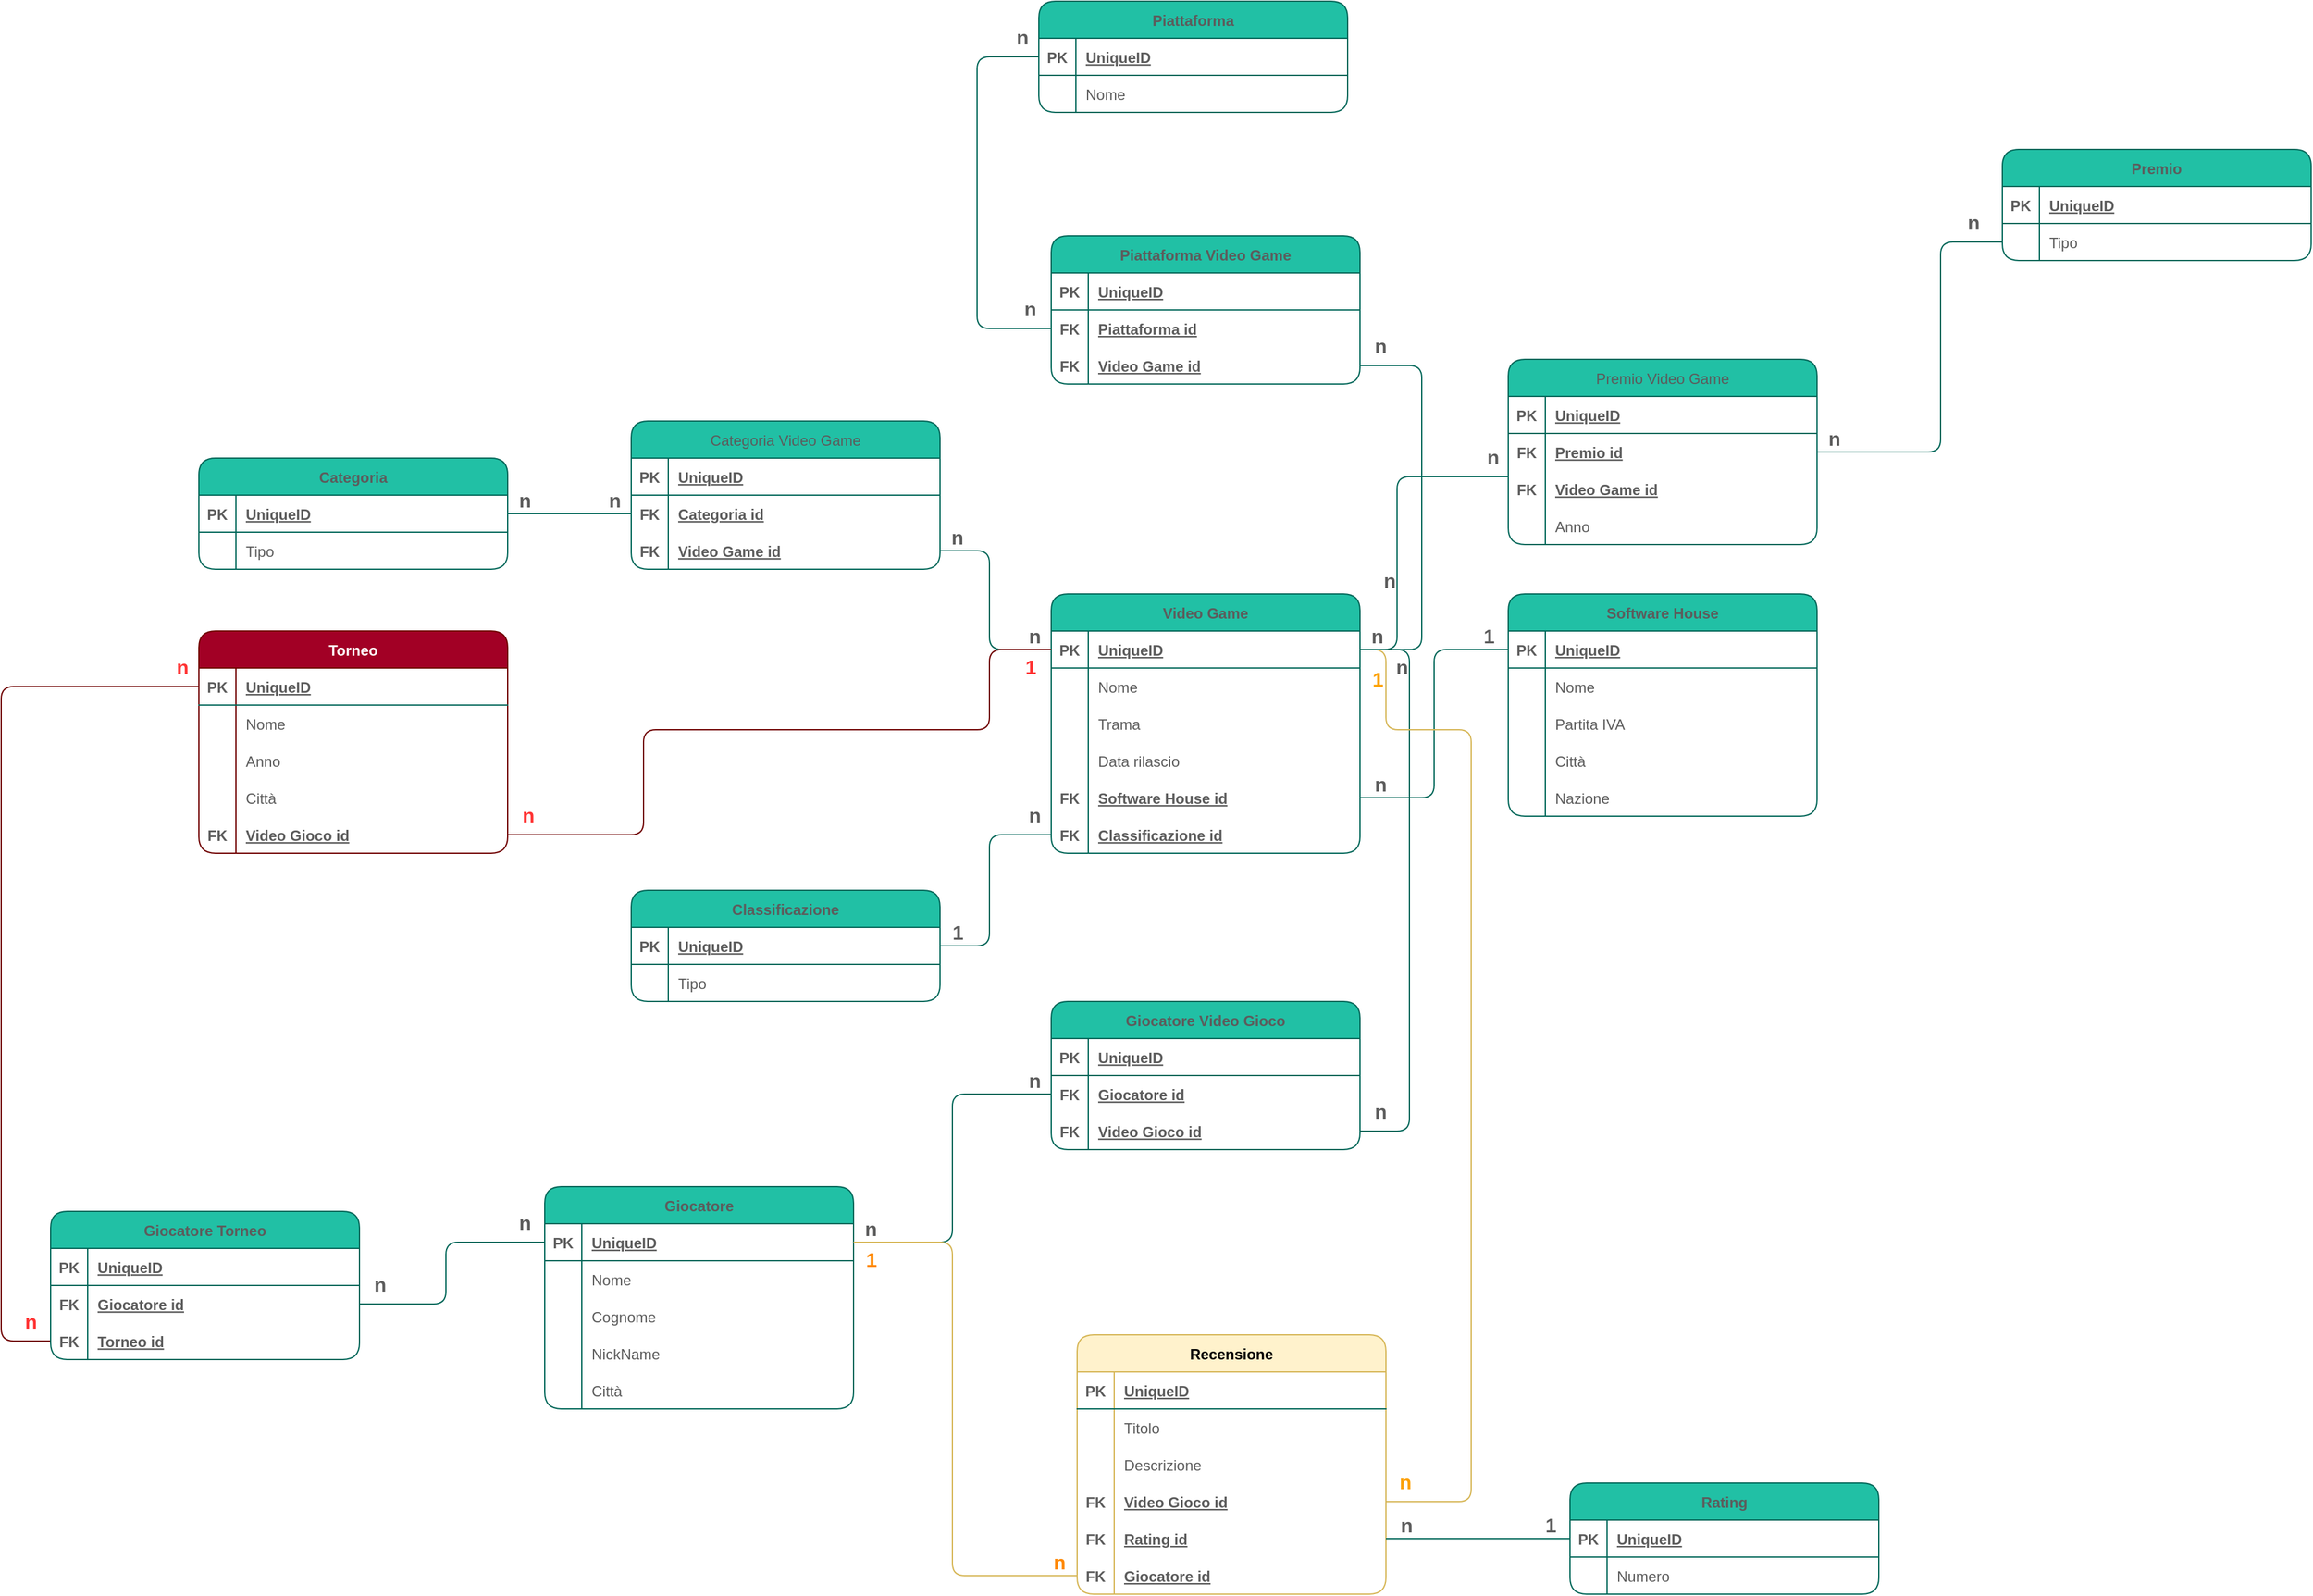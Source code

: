 <mxfile version="21.1.2" type="device">
  <diagram id="R2lEEEUBdFMjLlhIrx00" name="Page-1">
    <mxGraphModel dx="2868" dy="1374" grid="1" gridSize="10" guides="1" tooltips="1" connect="1" arrows="1" fold="1" page="0" pageScale="1" pageWidth="850" pageHeight="1100" math="0" shadow="0" extFonts="Permanent Marker^https://fonts.googleapis.com/css?family=Permanent+Marker">
      <root>
        <mxCell id="0" />
        <mxCell id="1" parent="0" />
        <mxCell id="C-vyLk0tnHw3VtMMgP7b-23" value="Video Game" style="shape=table;startSize=30;container=1;collapsible=1;childLayout=tableLayout;fixedRows=1;rowLines=0;fontStyle=1;align=center;resizeLast=1;labelBackgroundColor=none;fillColor=#21C0A5;strokeColor=#006658;fontColor=#5C5C5C;rounded=1;" parent="1" vertex="1">
          <mxGeometry x="-20" y="120" width="250" height="210" as="geometry" />
        </mxCell>
        <mxCell id="C-vyLk0tnHw3VtMMgP7b-24" value="" style="shape=partialRectangle;collapsible=0;dropTarget=0;pointerEvents=0;fillColor=none;points=[[0,0.5],[1,0.5]];portConstraint=eastwest;top=0;left=0;right=0;bottom=1;labelBackgroundColor=none;strokeColor=#006658;fontColor=#5C5C5C;rounded=1;" parent="C-vyLk0tnHw3VtMMgP7b-23" vertex="1">
          <mxGeometry y="30" width="250" height="30" as="geometry" />
        </mxCell>
        <mxCell id="C-vyLk0tnHw3VtMMgP7b-25" value="PK" style="shape=partialRectangle;overflow=hidden;connectable=0;fillColor=none;top=0;left=0;bottom=0;right=0;fontStyle=1;labelBackgroundColor=none;strokeColor=#006658;fontColor=#5C5C5C;rounded=1;" parent="C-vyLk0tnHw3VtMMgP7b-24" vertex="1">
          <mxGeometry width="30" height="30" as="geometry">
            <mxRectangle width="30" height="30" as="alternateBounds" />
          </mxGeometry>
        </mxCell>
        <mxCell id="C-vyLk0tnHw3VtMMgP7b-26" value="UniqueID" style="shape=partialRectangle;overflow=hidden;connectable=0;fillColor=none;top=0;left=0;bottom=0;right=0;align=left;spacingLeft=6;fontStyle=5;labelBackgroundColor=none;strokeColor=#006658;fontColor=#5C5C5C;rounded=1;" parent="C-vyLk0tnHw3VtMMgP7b-24" vertex="1">
          <mxGeometry x="30" width="220" height="30" as="geometry">
            <mxRectangle width="220" height="30" as="alternateBounds" />
          </mxGeometry>
        </mxCell>
        <mxCell id="C-vyLk0tnHw3VtMMgP7b-27" value="" style="shape=partialRectangle;collapsible=0;dropTarget=0;pointerEvents=0;fillColor=none;points=[[0,0.5],[1,0.5]];portConstraint=eastwest;top=0;left=0;right=0;bottom=0;labelBackgroundColor=none;strokeColor=#006658;fontColor=#5C5C5C;rounded=1;" parent="C-vyLk0tnHw3VtMMgP7b-23" vertex="1">
          <mxGeometry y="60" width="250" height="30" as="geometry" />
        </mxCell>
        <mxCell id="C-vyLk0tnHw3VtMMgP7b-28" value="" style="shape=partialRectangle;overflow=hidden;connectable=0;fillColor=none;top=0;left=0;bottom=0;right=0;labelBackgroundColor=none;strokeColor=#006658;fontColor=#5C5C5C;rounded=1;" parent="C-vyLk0tnHw3VtMMgP7b-27" vertex="1">
          <mxGeometry width="30" height="30" as="geometry">
            <mxRectangle width="30" height="30" as="alternateBounds" />
          </mxGeometry>
        </mxCell>
        <mxCell id="C-vyLk0tnHw3VtMMgP7b-29" value="Nome" style="shape=partialRectangle;overflow=hidden;connectable=0;fillColor=none;top=0;left=0;bottom=0;right=0;align=left;spacingLeft=6;labelBackgroundColor=none;strokeColor=#006658;fontColor=#5C5C5C;rounded=1;" parent="C-vyLk0tnHw3VtMMgP7b-27" vertex="1">
          <mxGeometry x="30" width="220" height="30" as="geometry">
            <mxRectangle width="220" height="30" as="alternateBounds" />
          </mxGeometry>
        </mxCell>
        <mxCell id="bSXzpv6cc1hzMu8H0dgz-1" style="shape=partialRectangle;collapsible=0;dropTarget=0;pointerEvents=0;fillColor=none;points=[[0,0.5],[1,0.5]];portConstraint=eastwest;top=0;left=0;right=0;bottom=0;labelBackgroundColor=none;strokeColor=#006658;fontColor=#5C5C5C;rounded=1;" parent="C-vyLk0tnHw3VtMMgP7b-23" vertex="1">
          <mxGeometry y="90" width="250" height="30" as="geometry" />
        </mxCell>
        <mxCell id="bSXzpv6cc1hzMu8H0dgz-2" style="shape=partialRectangle;overflow=hidden;connectable=0;fillColor=none;top=0;left=0;bottom=0;right=0;labelBackgroundColor=none;strokeColor=#006658;fontColor=#5C5C5C;rounded=1;" parent="bSXzpv6cc1hzMu8H0dgz-1" vertex="1">
          <mxGeometry width="30" height="30" as="geometry">
            <mxRectangle width="30" height="30" as="alternateBounds" />
          </mxGeometry>
        </mxCell>
        <mxCell id="bSXzpv6cc1hzMu8H0dgz-3" value="Trama    " style="shape=partialRectangle;overflow=hidden;connectable=0;fillColor=none;top=0;left=0;bottom=0;right=0;align=left;spacingLeft=6;labelBackgroundColor=none;strokeColor=#006658;fontColor=#5C5C5C;rounded=1;" parent="bSXzpv6cc1hzMu8H0dgz-1" vertex="1">
          <mxGeometry x="30" width="220" height="30" as="geometry">
            <mxRectangle width="220" height="30" as="alternateBounds" />
          </mxGeometry>
        </mxCell>
        <mxCell id="bSXzpv6cc1hzMu8H0dgz-4" style="shape=partialRectangle;collapsible=0;dropTarget=0;pointerEvents=0;fillColor=none;points=[[0,0.5],[1,0.5]];portConstraint=eastwest;top=0;left=0;right=0;bottom=0;labelBackgroundColor=none;strokeColor=#006658;fontColor=#5C5C5C;rounded=1;" parent="C-vyLk0tnHw3VtMMgP7b-23" vertex="1">
          <mxGeometry y="120" width="250" height="30" as="geometry" />
        </mxCell>
        <mxCell id="bSXzpv6cc1hzMu8H0dgz-5" style="shape=partialRectangle;overflow=hidden;connectable=0;fillColor=none;top=0;left=0;bottom=0;right=0;labelBackgroundColor=none;strokeColor=#006658;fontColor=#5C5C5C;rounded=1;" parent="bSXzpv6cc1hzMu8H0dgz-4" vertex="1">
          <mxGeometry width="30" height="30" as="geometry">
            <mxRectangle width="30" height="30" as="alternateBounds" />
          </mxGeometry>
        </mxCell>
        <mxCell id="bSXzpv6cc1hzMu8H0dgz-6" value="Data rilascio" style="shape=partialRectangle;overflow=hidden;connectable=0;fillColor=none;top=0;left=0;bottom=0;right=0;align=left;spacingLeft=6;labelBackgroundColor=none;strokeColor=#006658;fontColor=#5C5C5C;rounded=1;" parent="bSXzpv6cc1hzMu8H0dgz-4" vertex="1">
          <mxGeometry x="30" width="220" height="30" as="geometry">
            <mxRectangle width="220" height="30" as="alternateBounds" />
          </mxGeometry>
        </mxCell>
        <mxCell id="bSXzpv6cc1hzMu8H0dgz-29" style="shape=partialRectangle;collapsible=0;dropTarget=0;pointerEvents=0;fillColor=none;points=[[0,0.5],[1,0.5]];portConstraint=eastwest;top=0;left=0;right=0;bottom=0;labelBackgroundColor=none;strokeColor=#006658;fontColor=#5C5C5C;rounded=1;" parent="C-vyLk0tnHw3VtMMgP7b-23" vertex="1">
          <mxGeometry y="150" width="250" height="30" as="geometry" />
        </mxCell>
        <mxCell id="bSXzpv6cc1hzMu8H0dgz-30" value="FK" style="shape=partialRectangle;overflow=hidden;connectable=0;fillColor=none;top=0;left=0;bottom=0;right=0;labelBackgroundColor=none;strokeColor=#006658;fontColor=#5C5C5C;rounded=1;fontStyle=1" parent="bSXzpv6cc1hzMu8H0dgz-29" vertex="1">
          <mxGeometry width="30" height="30" as="geometry">
            <mxRectangle width="30" height="30" as="alternateBounds" />
          </mxGeometry>
        </mxCell>
        <mxCell id="bSXzpv6cc1hzMu8H0dgz-31" value="Software House id" style="shape=partialRectangle;overflow=hidden;connectable=0;fillColor=none;top=0;left=0;bottom=0;right=0;align=left;spacingLeft=6;labelBackgroundColor=none;strokeColor=#006658;fontColor=#5C5C5C;rounded=1;fontStyle=5" parent="bSXzpv6cc1hzMu8H0dgz-29" vertex="1">
          <mxGeometry x="30" width="220" height="30" as="geometry">
            <mxRectangle width="220" height="30" as="alternateBounds" />
          </mxGeometry>
        </mxCell>
        <mxCell id="bSXzpv6cc1hzMu8H0dgz-99" style="shape=partialRectangle;collapsible=0;dropTarget=0;pointerEvents=0;fillColor=none;points=[[0,0.5],[1,0.5]];portConstraint=eastwest;top=0;left=0;right=0;bottom=0;labelBackgroundColor=none;strokeColor=#006658;fontColor=#5C5C5C;rounded=1;" parent="C-vyLk0tnHw3VtMMgP7b-23" vertex="1">
          <mxGeometry y="180" width="250" height="30" as="geometry" />
        </mxCell>
        <mxCell id="bSXzpv6cc1hzMu8H0dgz-100" value="FK" style="shape=partialRectangle;overflow=hidden;connectable=0;fillColor=none;top=0;left=0;bottom=0;right=0;labelBackgroundColor=none;strokeColor=#006658;fontColor=#5C5C5C;rounded=1;fontStyle=1" parent="bSXzpv6cc1hzMu8H0dgz-99" vertex="1">
          <mxGeometry width="30" height="30" as="geometry">
            <mxRectangle width="30" height="30" as="alternateBounds" />
          </mxGeometry>
        </mxCell>
        <mxCell id="bSXzpv6cc1hzMu8H0dgz-101" value="Classificazione id" style="shape=partialRectangle;overflow=hidden;connectable=0;fillColor=none;top=0;left=0;bottom=0;right=0;align=left;spacingLeft=6;labelBackgroundColor=none;strokeColor=#006658;fontColor=#5C5C5C;rounded=1;fontStyle=5" parent="bSXzpv6cc1hzMu8H0dgz-99" vertex="1">
          <mxGeometry x="30" width="220" height="30" as="geometry">
            <mxRectangle width="220" height="30" as="alternateBounds" />
          </mxGeometry>
        </mxCell>
        <mxCell id="bSXzpv6cc1hzMu8H0dgz-10" value="" style="endArrow=none;html=1;rounded=1;entryX=0;entryY=0.5;entryDx=0;entryDy=0;edgeStyle=orthogonalEdgeStyle;elbow=vertical;labelBackgroundColor=none;strokeColor=#006658;fontColor=default;exitX=1;exitY=0.5;exitDx=0;exitDy=0;" parent="1" source="bSXzpv6cc1hzMu8H0dgz-29" target="bSXzpv6cc1hzMu8H0dgz-14" edge="1">
          <mxGeometry relative="1" as="geometry">
            <mxPoint x="220" y="330" as="sourcePoint" />
            <mxPoint x="80" y="480" as="targetPoint" />
            <Array as="points">
              <mxPoint x="290" y="285" />
              <mxPoint x="290" y="165" />
            </Array>
          </mxGeometry>
        </mxCell>
        <mxCell id="bSXzpv6cc1hzMu8H0dgz-11" value="&lt;b&gt;&lt;font style=&quot;font-size: 16px;&quot;&gt;n&lt;/font&gt;&lt;/b&gt;" style="resizable=0;html=1;whiteSpace=wrap;align=left;verticalAlign=bottom;rounded=1;labelBackgroundColor=none;fillColor=#21C0A5;strokeColor=#006658;fontColor=#5C5C5C;" parent="bSXzpv6cc1hzMu8H0dgz-10" connectable="0" vertex="1">
          <mxGeometry x="-1" relative="1" as="geometry">
            <mxPoint x="10" as="offset" />
          </mxGeometry>
        </mxCell>
        <mxCell id="bSXzpv6cc1hzMu8H0dgz-12" value="&lt;font style=&quot;font-size: 16px;&quot;&gt;&lt;b&gt;1&lt;/b&gt;&lt;/font&gt;" style="resizable=0;html=1;whiteSpace=wrap;align=right;verticalAlign=bottom;rounded=1;labelBackgroundColor=none;fillColor=#21C0A5;strokeColor=#006658;fontColor=#5C5C5C;" parent="bSXzpv6cc1hzMu8H0dgz-10" connectable="0" vertex="1">
          <mxGeometry x="1" relative="1" as="geometry">
            <mxPoint x="-10" as="offset" />
          </mxGeometry>
        </mxCell>
        <mxCell id="bSXzpv6cc1hzMu8H0dgz-13" value="Software House" style="shape=table;startSize=30;container=1;collapsible=1;childLayout=tableLayout;fixedRows=1;rowLines=0;fontStyle=1;align=center;resizeLast=1;labelBackgroundColor=none;fillColor=#21C0A5;strokeColor=#006658;fontColor=#5C5C5C;rounded=1;" parent="1" vertex="1">
          <mxGeometry x="350" y="120" width="250" height="180" as="geometry" />
        </mxCell>
        <mxCell id="bSXzpv6cc1hzMu8H0dgz-14" value="" style="shape=partialRectangle;collapsible=0;dropTarget=0;pointerEvents=0;fillColor=none;points=[[0,0.5],[1,0.5]];portConstraint=eastwest;top=0;left=0;right=0;bottom=1;labelBackgroundColor=none;strokeColor=#006658;fontColor=#5C5C5C;rounded=1;" parent="bSXzpv6cc1hzMu8H0dgz-13" vertex="1">
          <mxGeometry y="30" width="250" height="30" as="geometry" />
        </mxCell>
        <mxCell id="bSXzpv6cc1hzMu8H0dgz-15" value="PK" style="shape=partialRectangle;overflow=hidden;connectable=0;fillColor=none;top=0;left=0;bottom=0;right=0;fontStyle=1;labelBackgroundColor=none;strokeColor=#006658;fontColor=#5C5C5C;rounded=1;" parent="bSXzpv6cc1hzMu8H0dgz-14" vertex="1">
          <mxGeometry width="30" height="30" as="geometry">
            <mxRectangle width="30" height="30" as="alternateBounds" />
          </mxGeometry>
        </mxCell>
        <mxCell id="bSXzpv6cc1hzMu8H0dgz-16" value="UniqueID" style="shape=partialRectangle;overflow=hidden;connectable=0;fillColor=none;top=0;left=0;bottom=0;right=0;align=left;spacingLeft=6;fontStyle=5;labelBackgroundColor=none;strokeColor=#006658;fontColor=#5C5C5C;rounded=1;" parent="bSXzpv6cc1hzMu8H0dgz-14" vertex="1">
          <mxGeometry x="30" width="220" height="30" as="geometry">
            <mxRectangle width="220" height="30" as="alternateBounds" />
          </mxGeometry>
        </mxCell>
        <mxCell id="bSXzpv6cc1hzMu8H0dgz-17" value="" style="shape=partialRectangle;collapsible=0;dropTarget=0;pointerEvents=0;fillColor=none;points=[[0,0.5],[1,0.5]];portConstraint=eastwest;top=0;left=0;right=0;bottom=0;labelBackgroundColor=none;strokeColor=#006658;fontColor=#5C5C5C;rounded=1;" parent="bSXzpv6cc1hzMu8H0dgz-13" vertex="1">
          <mxGeometry y="60" width="250" height="30" as="geometry" />
        </mxCell>
        <mxCell id="bSXzpv6cc1hzMu8H0dgz-18" value="" style="shape=partialRectangle;overflow=hidden;connectable=0;fillColor=none;top=0;left=0;bottom=0;right=0;labelBackgroundColor=none;strokeColor=#006658;fontColor=#5C5C5C;rounded=1;" parent="bSXzpv6cc1hzMu8H0dgz-17" vertex="1">
          <mxGeometry width="30" height="30" as="geometry">
            <mxRectangle width="30" height="30" as="alternateBounds" />
          </mxGeometry>
        </mxCell>
        <mxCell id="bSXzpv6cc1hzMu8H0dgz-19" value="Nome" style="shape=partialRectangle;overflow=hidden;connectable=0;fillColor=none;top=0;left=0;bottom=0;right=0;align=left;spacingLeft=6;labelBackgroundColor=none;strokeColor=#006658;fontColor=#5C5C5C;rounded=1;" parent="bSXzpv6cc1hzMu8H0dgz-17" vertex="1">
          <mxGeometry x="30" width="220" height="30" as="geometry">
            <mxRectangle width="220" height="30" as="alternateBounds" />
          </mxGeometry>
        </mxCell>
        <mxCell id="bSXzpv6cc1hzMu8H0dgz-20" style="shape=partialRectangle;collapsible=0;dropTarget=0;pointerEvents=0;fillColor=none;points=[[0,0.5],[1,0.5]];portConstraint=eastwest;top=0;left=0;right=0;bottom=0;labelBackgroundColor=none;strokeColor=#006658;fontColor=#5C5C5C;rounded=1;" parent="bSXzpv6cc1hzMu8H0dgz-13" vertex="1">
          <mxGeometry y="90" width="250" height="30" as="geometry" />
        </mxCell>
        <mxCell id="bSXzpv6cc1hzMu8H0dgz-21" style="shape=partialRectangle;overflow=hidden;connectable=0;fillColor=none;top=0;left=0;bottom=0;right=0;labelBackgroundColor=none;strokeColor=#006658;fontColor=#5C5C5C;rounded=1;" parent="bSXzpv6cc1hzMu8H0dgz-20" vertex="1">
          <mxGeometry width="30" height="30" as="geometry">
            <mxRectangle width="30" height="30" as="alternateBounds" />
          </mxGeometry>
        </mxCell>
        <mxCell id="bSXzpv6cc1hzMu8H0dgz-22" value="Partita IVA" style="shape=partialRectangle;overflow=hidden;connectable=0;fillColor=none;top=0;left=0;bottom=0;right=0;align=left;spacingLeft=6;labelBackgroundColor=none;strokeColor=#006658;fontColor=#5C5C5C;rounded=1;" parent="bSXzpv6cc1hzMu8H0dgz-20" vertex="1">
          <mxGeometry x="30" width="220" height="30" as="geometry">
            <mxRectangle width="220" height="30" as="alternateBounds" />
          </mxGeometry>
        </mxCell>
        <mxCell id="bSXzpv6cc1hzMu8H0dgz-23" style="shape=partialRectangle;collapsible=0;dropTarget=0;pointerEvents=0;fillColor=none;points=[[0,0.5],[1,0.5]];portConstraint=eastwest;top=0;left=0;right=0;bottom=0;labelBackgroundColor=none;strokeColor=#006658;fontColor=#5C5C5C;rounded=1;" parent="bSXzpv6cc1hzMu8H0dgz-13" vertex="1">
          <mxGeometry y="120" width="250" height="30" as="geometry" />
        </mxCell>
        <mxCell id="bSXzpv6cc1hzMu8H0dgz-24" style="shape=partialRectangle;overflow=hidden;connectable=0;fillColor=none;top=0;left=0;bottom=0;right=0;labelBackgroundColor=none;strokeColor=#006658;fontColor=#5C5C5C;rounded=1;" parent="bSXzpv6cc1hzMu8H0dgz-23" vertex="1">
          <mxGeometry width="30" height="30" as="geometry">
            <mxRectangle width="30" height="30" as="alternateBounds" />
          </mxGeometry>
        </mxCell>
        <mxCell id="bSXzpv6cc1hzMu8H0dgz-25" value="Città" style="shape=partialRectangle;overflow=hidden;connectable=0;fillColor=none;top=0;left=0;bottom=0;right=0;align=left;spacingLeft=6;labelBackgroundColor=none;strokeColor=#006658;fontColor=#5C5C5C;rounded=1;" parent="bSXzpv6cc1hzMu8H0dgz-23" vertex="1">
          <mxGeometry x="30" width="220" height="30" as="geometry">
            <mxRectangle width="220" height="30" as="alternateBounds" />
          </mxGeometry>
        </mxCell>
        <mxCell id="bSXzpv6cc1hzMu8H0dgz-26" style="shape=partialRectangle;collapsible=0;dropTarget=0;pointerEvents=0;fillColor=none;points=[[0,0.5],[1,0.5]];portConstraint=eastwest;top=0;left=0;right=0;bottom=0;labelBackgroundColor=none;strokeColor=#006658;fontColor=#5C5C5C;rounded=1;" parent="bSXzpv6cc1hzMu8H0dgz-13" vertex="1">
          <mxGeometry y="150" width="250" height="30" as="geometry" />
        </mxCell>
        <mxCell id="bSXzpv6cc1hzMu8H0dgz-27" style="shape=partialRectangle;overflow=hidden;connectable=0;fillColor=none;top=0;left=0;bottom=0;right=0;labelBackgroundColor=none;strokeColor=#006658;fontColor=#5C5C5C;rounded=1;" parent="bSXzpv6cc1hzMu8H0dgz-26" vertex="1">
          <mxGeometry width="30" height="30" as="geometry">
            <mxRectangle width="30" height="30" as="alternateBounds" />
          </mxGeometry>
        </mxCell>
        <mxCell id="bSXzpv6cc1hzMu8H0dgz-28" value="Nazione" style="shape=partialRectangle;overflow=hidden;connectable=0;fillColor=none;top=0;left=0;bottom=0;right=0;align=left;spacingLeft=6;labelBackgroundColor=none;strokeColor=#006658;fontColor=#5C5C5C;rounded=1;" parent="bSXzpv6cc1hzMu8H0dgz-26" vertex="1">
          <mxGeometry x="30" width="220" height="30" as="geometry">
            <mxRectangle width="220" height="30" as="alternateBounds" />
          </mxGeometry>
        </mxCell>
        <mxCell id="bSXzpv6cc1hzMu8H0dgz-45" value="Piattaforma" style="shape=table;startSize=30;container=1;collapsible=1;childLayout=tableLayout;fixedRows=1;rowLines=0;fontStyle=1;align=center;resizeLast=1;labelBackgroundColor=none;fillColor=#21C0A5;strokeColor=#006658;fontColor=#5C5C5C;rounded=1;" parent="1" vertex="1">
          <mxGeometry x="-30" y="-360" width="250" height="90" as="geometry" />
        </mxCell>
        <mxCell id="bSXzpv6cc1hzMu8H0dgz-46" value="" style="shape=partialRectangle;collapsible=0;dropTarget=0;pointerEvents=0;fillColor=none;points=[[0,0.5],[1,0.5]];portConstraint=eastwest;top=0;left=0;right=0;bottom=1;labelBackgroundColor=none;strokeColor=#006658;fontColor=#5C5C5C;rounded=1;" parent="bSXzpv6cc1hzMu8H0dgz-45" vertex="1">
          <mxGeometry y="30" width="250" height="30" as="geometry" />
        </mxCell>
        <mxCell id="bSXzpv6cc1hzMu8H0dgz-47" value="PK" style="shape=partialRectangle;overflow=hidden;connectable=0;fillColor=none;top=0;left=0;bottom=0;right=0;fontStyle=1;labelBackgroundColor=none;strokeColor=#006658;fontColor=#5C5C5C;rounded=1;" parent="bSXzpv6cc1hzMu8H0dgz-46" vertex="1">
          <mxGeometry width="30" height="30" as="geometry">
            <mxRectangle width="30" height="30" as="alternateBounds" />
          </mxGeometry>
        </mxCell>
        <mxCell id="bSXzpv6cc1hzMu8H0dgz-48" value="UniqueID" style="shape=partialRectangle;overflow=hidden;connectable=0;fillColor=none;top=0;left=0;bottom=0;right=0;align=left;spacingLeft=6;fontStyle=5;labelBackgroundColor=none;strokeColor=#006658;fontColor=#5C5C5C;rounded=1;" parent="bSXzpv6cc1hzMu8H0dgz-46" vertex="1">
          <mxGeometry x="30" width="220" height="30" as="geometry">
            <mxRectangle width="220" height="30" as="alternateBounds" />
          </mxGeometry>
        </mxCell>
        <mxCell id="bSXzpv6cc1hzMu8H0dgz-49" value="" style="shape=partialRectangle;collapsible=0;dropTarget=0;pointerEvents=0;fillColor=none;points=[[0,0.5],[1,0.5]];portConstraint=eastwest;top=0;left=0;right=0;bottom=0;labelBackgroundColor=none;strokeColor=#006658;fontColor=#5C5C5C;rounded=1;" parent="bSXzpv6cc1hzMu8H0dgz-45" vertex="1">
          <mxGeometry y="60" width="250" height="30" as="geometry" />
        </mxCell>
        <mxCell id="bSXzpv6cc1hzMu8H0dgz-50" value="" style="shape=partialRectangle;overflow=hidden;connectable=0;fillColor=none;top=0;left=0;bottom=0;right=0;labelBackgroundColor=none;strokeColor=#006658;fontColor=#5C5C5C;rounded=1;" parent="bSXzpv6cc1hzMu8H0dgz-49" vertex="1">
          <mxGeometry width="30" height="30" as="geometry">
            <mxRectangle width="30" height="30" as="alternateBounds" />
          </mxGeometry>
        </mxCell>
        <mxCell id="bSXzpv6cc1hzMu8H0dgz-51" value="Nome" style="shape=partialRectangle;overflow=hidden;connectable=0;fillColor=none;top=0;left=0;bottom=0;right=0;align=left;spacingLeft=6;labelBackgroundColor=none;strokeColor=#006658;fontColor=#5C5C5C;rounded=1;" parent="bSXzpv6cc1hzMu8H0dgz-49" vertex="1">
          <mxGeometry x="30" width="220" height="30" as="geometry">
            <mxRectangle width="220" height="30" as="alternateBounds" />
          </mxGeometry>
        </mxCell>
        <mxCell id="bSXzpv6cc1hzMu8H0dgz-77" value="Categoria" style="shape=table;startSize=30;container=1;collapsible=1;childLayout=tableLayout;fixedRows=1;rowLines=0;fontStyle=1;align=center;resizeLast=1;labelBackgroundColor=none;fillColor=#21C0A5;strokeColor=#006658;fontColor=#5C5C5C;rounded=1;" parent="1" vertex="1">
          <mxGeometry x="-710" y="10" width="250" height="90" as="geometry" />
        </mxCell>
        <mxCell id="bSXzpv6cc1hzMu8H0dgz-78" value="" style="shape=partialRectangle;collapsible=0;dropTarget=0;pointerEvents=0;fillColor=none;points=[[0,0.5],[1,0.5]];portConstraint=eastwest;top=0;left=0;right=0;bottom=1;labelBackgroundColor=none;strokeColor=#006658;fontColor=#5C5C5C;rounded=1;" parent="bSXzpv6cc1hzMu8H0dgz-77" vertex="1">
          <mxGeometry y="30" width="250" height="30" as="geometry" />
        </mxCell>
        <mxCell id="bSXzpv6cc1hzMu8H0dgz-79" value="PK" style="shape=partialRectangle;overflow=hidden;connectable=0;fillColor=none;top=0;left=0;bottom=0;right=0;fontStyle=1;labelBackgroundColor=none;strokeColor=#006658;fontColor=#5C5C5C;rounded=1;" parent="bSXzpv6cc1hzMu8H0dgz-78" vertex="1">
          <mxGeometry width="30" height="30" as="geometry">
            <mxRectangle width="30" height="30" as="alternateBounds" />
          </mxGeometry>
        </mxCell>
        <mxCell id="bSXzpv6cc1hzMu8H0dgz-80" value="UniqueID" style="shape=partialRectangle;overflow=hidden;connectable=0;fillColor=none;top=0;left=0;bottom=0;right=0;align=left;spacingLeft=6;fontStyle=5;labelBackgroundColor=none;strokeColor=#006658;fontColor=#5C5C5C;rounded=1;" parent="bSXzpv6cc1hzMu8H0dgz-78" vertex="1">
          <mxGeometry x="30" width="220" height="30" as="geometry">
            <mxRectangle width="220" height="30" as="alternateBounds" />
          </mxGeometry>
        </mxCell>
        <mxCell id="bSXzpv6cc1hzMu8H0dgz-81" value="" style="shape=partialRectangle;collapsible=0;dropTarget=0;pointerEvents=0;fillColor=none;points=[[0,0.5],[1,0.5]];portConstraint=eastwest;top=0;left=0;right=0;bottom=0;labelBackgroundColor=none;strokeColor=#006658;fontColor=#5C5C5C;rounded=1;" parent="bSXzpv6cc1hzMu8H0dgz-77" vertex="1">
          <mxGeometry y="60" width="250" height="30" as="geometry" />
        </mxCell>
        <mxCell id="bSXzpv6cc1hzMu8H0dgz-82" value="" style="shape=partialRectangle;overflow=hidden;connectable=0;fillColor=none;top=0;left=0;bottom=0;right=0;labelBackgroundColor=none;strokeColor=#006658;fontColor=#5C5C5C;rounded=1;" parent="bSXzpv6cc1hzMu8H0dgz-81" vertex="1">
          <mxGeometry width="30" height="30" as="geometry">
            <mxRectangle width="30" height="30" as="alternateBounds" />
          </mxGeometry>
        </mxCell>
        <mxCell id="bSXzpv6cc1hzMu8H0dgz-83" value="Tipo" style="shape=partialRectangle;overflow=hidden;connectable=0;fillColor=none;top=0;left=0;bottom=0;right=0;align=left;spacingLeft=6;labelBackgroundColor=none;strokeColor=#006658;fontColor=#5C5C5C;rounded=1;" parent="bSXzpv6cc1hzMu8H0dgz-81" vertex="1">
          <mxGeometry x="30" width="220" height="30" as="geometry">
            <mxRectangle width="220" height="30" as="alternateBounds" />
          </mxGeometry>
        </mxCell>
        <mxCell id="bSXzpv6cc1hzMu8H0dgz-102" value="" style="endArrow=none;html=1;rounded=1;edgeStyle=orthogonalEdgeStyle;elbow=vertical;labelBackgroundColor=none;strokeColor=#006658;fontColor=default;exitX=0;exitY=0.5;exitDx=0;exitDy=0;entryX=1;entryY=0.5;entryDx=0;entryDy=0;" parent="1" source="bSXzpv6cc1hzMu8H0dgz-99" target="bSXzpv6cc1hzMu8H0dgz-106" edge="1">
          <mxGeometry relative="1" as="geometry">
            <mxPoint x="-110" y="360" as="sourcePoint" />
            <mxPoint x="-290" y="270" as="targetPoint" />
            <Array as="points">
              <mxPoint x="-70" y="315" />
              <mxPoint x="-70" y="405" />
            </Array>
          </mxGeometry>
        </mxCell>
        <mxCell id="bSXzpv6cc1hzMu8H0dgz-103" value="&lt;b&gt;&lt;font style=&quot;font-size: 16px;&quot;&gt;n&lt;/font&gt;&lt;/b&gt;" style="resizable=0;html=1;whiteSpace=wrap;align=left;verticalAlign=bottom;rounded=1;labelBackgroundColor=none;fillColor=#21C0A5;strokeColor=#006658;fontColor=#5C5C5C;" parent="bSXzpv6cc1hzMu8H0dgz-102" connectable="0" vertex="1">
          <mxGeometry x="-1" relative="1" as="geometry">
            <mxPoint x="-20" y="-5" as="offset" />
          </mxGeometry>
        </mxCell>
        <mxCell id="bSXzpv6cc1hzMu8H0dgz-104" value="&lt;font style=&quot;font-size: 16px;&quot;&gt;&lt;b&gt;1&lt;/b&gt;&lt;/font&gt;" style="resizable=0;html=1;whiteSpace=wrap;align=right;verticalAlign=bottom;rounded=1;labelBackgroundColor=none;fillColor=#21C0A5;strokeColor=#006658;fontColor=#5C5C5C;" parent="bSXzpv6cc1hzMu8H0dgz-102" connectable="0" vertex="1">
          <mxGeometry x="1" relative="1" as="geometry">
            <mxPoint x="20" as="offset" />
          </mxGeometry>
        </mxCell>
        <mxCell id="bSXzpv6cc1hzMu8H0dgz-105" value="Classificazione" style="shape=table;startSize=30;container=1;collapsible=1;childLayout=tableLayout;fixedRows=1;rowLines=0;fontStyle=1;align=center;resizeLast=1;labelBackgroundColor=none;fillColor=#21C0A5;strokeColor=#006658;fontColor=#5C5C5C;rounded=1;" parent="1" vertex="1">
          <mxGeometry x="-360" y="360" width="250" height="90" as="geometry" />
        </mxCell>
        <mxCell id="bSXzpv6cc1hzMu8H0dgz-106" value="" style="shape=partialRectangle;collapsible=0;dropTarget=0;pointerEvents=0;fillColor=none;points=[[0,0.5],[1,0.5]];portConstraint=eastwest;top=0;left=0;right=0;bottom=1;labelBackgroundColor=none;strokeColor=#006658;fontColor=#5C5C5C;rounded=1;" parent="bSXzpv6cc1hzMu8H0dgz-105" vertex="1">
          <mxGeometry y="30" width="250" height="30" as="geometry" />
        </mxCell>
        <mxCell id="bSXzpv6cc1hzMu8H0dgz-107" value="PK" style="shape=partialRectangle;overflow=hidden;connectable=0;fillColor=none;top=0;left=0;bottom=0;right=0;fontStyle=1;labelBackgroundColor=none;strokeColor=#006658;fontColor=#5C5C5C;rounded=1;" parent="bSXzpv6cc1hzMu8H0dgz-106" vertex="1">
          <mxGeometry width="30" height="30" as="geometry">
            <mxRectangle width="30" height="30" as="alternateBounds" />
          </mxGeometry>
        </mxCell>
        <mxCell id="bSXzpv6cc1hzMu8H0dgz-108" value="UniqueID" style="shape=partialRectangle;overflow=hidden;connectable=0;fillColor=none;top=0;left=0;bottom=0;right=0;align=left;spacingLeft=6;fontStyle=5;labelBackgroundColor=none;strokeColor=#006658;fontColor=#5C5C5C;rounded=1;" parent="bSXzpv6cc1hzMu8H0dgz-106" vertex="1">
          <mxGeometry x="30" width="220" height="30" as="geometry">
            <mxRectangle width="220" height="30" as="alternateBounds" />
          </mxGeometry>
        </mxCell>
        <mxCell id="bSXzpv6cc1hzMu8H0dgz-109" value="" style="shape=partialRectangle;collapsible=0;dropTarget=0;pointerEvents=0;fillColor=none;points=[[0,0.5],[1,0.5]];portConstraint=eastwest;top=0;left=0;right=0;bottom=0;labelBackgroundColor=none;strokeColor=#006658;fontColor=#5C5C5C;rounded=1;" parent="bSXzpv6cc1hzMu8H0dgz-105" vertex="1">
          <mxGeometry y="60" width="250" height="30" as="geometry" />
        </mxCell>
        <mxCell id="bSXzpv6cc1hzMu8H0dgz-110" value="" style="shape=partialRectangle;overflow=hidden;connectable=0;fillColor=none;top=0;left=0;bottom=0;right=0;labelBackgroundColor=none;strokeColor=#006658;fontColor=#5C5C5C;rounded=1;" parent="bSXzpv6cc1hzMu8H0dgz-109" vertex="1">
          <mxGeometry width="30" height="30" as="geometry">
            <mxRectangle width="30" height="30" as="alternateBounds" />
          </mxGeometry>
        </mxCell>
        <mxCell id="bSXzpv6cc1hzMu8H0dgz-111" value="Tipo" style="shape=partialRectangle;overflow=hidden;connectable=0;fillColor=none;top=0;left=0;bottom=0;right=0;align=left;spacingLeft=6;labelBackgroundColor=none;strokeColor=#006658;fontColor=#5C5C5C;rounded=1;" parent="bSXzpv6cc1hzMu8H0dgz-109" vertex="1">
          <mxGeometry x="30" width="220" height="30" as="geometry">
            <mxRectangle width="220" height="30" as="alternateBounds" />
          </mxGeometry>
        </mxCell>
        <mxCell id="bSXzpv6cc1hzMu8H0dgz-112" value="Categoria Video Game" style="shape=table;startSize=30;container=1;collapsible=1;childLayout=tableLayout;fixedRows=1;rowLines=0;fontStyle=0;align=center;resizeLast=1;labelBackgroundColor=none;fillColor=#21C0A5;strokeColor=#006658;fontColor=#5C5C5C;rounded=1;" parent="1" vertex="1">
          <mxGeometry x="-360" y="-20" width="250" height="120" as="geometry" />
        </mxCell>
        <mxCell id="bSXzpv6cc1hzMu8H0dgz-113" value="" style="shape=partialRectangle;collapsible=0;dropTarget=0;pointerEvents=0;fillColor=none;points=[[0,0.5],[1,0.5]];portConstraint=eastwest;top=0;left=0;right=0;bottom=1;labelBackgroundColor=none;strokeColor=#006658;fontColor=#5C5C5C;rounded=1;" parent="bSXzpv6cc1hzMu8H0dgz-112" vertex="1">
          <mxGeometry y="30" width="250" height="30" as="geometry" />
        </mxCell>
        <mxCell id="bSXzpv6cc1hzMu8H0dgz-114" value="PK" style="shape=partialRectangle;overflow=hidden;connectable=0;fillColor=none;top=0;left=0;bottom=0;right=0;fontStyle=1;labelBackgroundColor=none;strokeColor=#006658;fontColor=#5C5C5C;rounded=1;" parent="bSXzpv6cc1hzMu8H0dgz-113" vertex="1">
          <mxGeometry width="30" height="30" as="geometry">
            <mxRectangle width="30" height="30" as="alternateBounds" />
          </mxGeometry>
        </mxCell>
        <mxCell id="bSXzpv6cc1hzMu8H0dgz-115" value="UniqueID" style="shape=partialRectangle;overflow=hidden;connectable=0;fillColor=none;top=0;left=0;bottom=0;right=0;align=left;spacingLeft=6;fontStyle=5;labelBackgroundColor=none;strokeColor=#006658;fontColor=#5C5C5C;rounded=1;" parent="bSXzpv6cc1hzMu8H0dgz-113" vertex="1">
          <mxGeometry x="30" width="220" height="30" as="geometry">
            <mxRectangle width="220" height="30" as="alternateBounds" />
          </mxGeometry>
        </mxCell>
        <mxCell id="bSXzpv6cc1hzMu8H0dgz-116" value="" style="shape=partialRectangle;collapsible=0;dropTarget=0;pointerEvents=0;fillColor=none;points=[[0,0.5],[1,0.5]];portConstraint=eastwest;top=0;left=0;right=0;bottom=0;labelBackgroundColor=none;strokeColor=#006658;fontColor=#5C5C5C;rounded=1;" parent="bSXzpv6cc1hzMu8H0dgz-112" vertex="1">
          <mxGeometry y="60" width="250" height="30" as="geometry" />
        </mxCell>
        <mxCell id="bSXzpv6cc1hzMu8H0dgz-117" value="FK" style="shape=partialRectangle;overflow=hidden;connectable=0;fillColor=none;top=0;left=0;bottom=0;right=0;labelBackgroundColor=none;strokeColor=#006658;fontColor=#5C5C5C;rounded=1;fontStyle=1" parent="bSXzpv6cc1hzMu8H0dgz-116" vertex="1">
          <mxGeometry width="30" height="30" as="geometry">
            <mxRectangle width="30" height="30" as="alternateBounds" />
          </mxGeometry>
        </mxCell>
        <mxCell id="bSXzpv6cc1hzMu8H0dgz-118" value="Categoria id" style="shape=partialRectangle;overflow=hidden;connectable=0;fillColor=none;top=0;left=0;bottom=0;right=0;align=left;spacingLeft=6;labelBackgroundColor=none;strokeColor=#006658;fontColor=#5C5C5C;rounded=1;fontStyle=5" parent="bSXzpv6cc1hzMu8H0dgz-116" vertex="1">
          <mxGeometry x="30" width="220" height="30" as="geometry">
            <mxRectangle width="220" height="30" as="alternateBounds" />
          </mxGeometry>
        </mxCell>
        <mxCell id="bSXzpv6cc1hzMu8H0dgz-119" style="shape=partialRectangle;collapsible=0;dropTarget=0;pointerEvents=0;fillColor=none;points=[[0,0.5],[1,0.5]];portConstraint=eastwest;top=0;left=0;right=0;bottom=0;labelBackgroundColor=none;strokeColor=#006658;fontColor=#5C5C5C;rounded=1;" parent="bSXzpv6cc1hzMu8H0dgz-112" vertex="1">
          <mxGeometry y="90" width="250" height="30" as="geometry" />
        </mxCell>
        <mxCell id="bSXzpv6cc1hzMu8H0dgz-120" value="FK" style="shape=partialRectangle;overflow=hidden;connectable=0;fillColor=none;top=0;left=0;bottom=0;right=0;labelBackgroundColor=none;strokeColor=#006658;fontColor=#5C5C5C;rounded=1;fontStyle=1" parent="bSXzpv6cc1hzMu8H0dgz-119" vertex="1">
          <mxGeometry width="30" height="30" as="geometry">
            <mxRectangle width="30" height="30" as="alternateBounds" />
          </mxGeometry>
        </mxCell>
        <mxCell id="bSXzpv6cc1hzMu8H0dgz-121" value="Video Game id" style="shape=partialRectangle;overflow=hidden;connectable=0;fillColor=none;top=0;left=0;bottom=0;right=0;align=left;spacingLeft=6;labelBackgroundColor=none;strokeColor=#006658;fontColor=#5C5C5C;rounded=1;fontStyle=5" parent="bSXzpv6cc1hzMu8H0dgz-119" vertex="1">
          <mxGeometry x="30" width="220" height="30" as="geometry">
            <mxRectangle width="220" height="30" as="alternateBounds" />
          </mxGeometry>
        </mxCell>
        <mxCell id="bSXzpv6cc1hzMu8H0dgz-122" value="" style="endArrow=none;html=1;rounded=1;edgeStyle=orthogonalEdgeStyle;elbow=vertical;labelBackgroundColor=none;strokeColor=#006658;fontColor=default;exitX=0;exitY=0.5;exitDx=0;exitDy=0;entryX=1;entryY=0.5;entryDx=0;entryDy=0;" parent="1" source="C-vyLk0tnHw3VtMMgP7b-24" target="bSXzpv6cc1hzMu8H0dgz-119" edge="1">
          <mxGeometry relative="1" as="geometry">
            <mxPoint x="-20.0" y="315" as="sourcePoint" />
            <mxPoint x="-280" y="260" as="targetPoint" />
            <Array as="points">
              <mxPoint x="-70" y="165" />
              <mxPoint x="-70" y="85" />
            </Array>
          </mxGeometry>
        </mxCell>
        <mxCell id="bSXzpv6cc1hzMu8H0dgz-123" value="&lt;b&gt;&lt;font style=&quot;font-size: 16px;&quot;&gt;n&lt;/font&gt;&lt;/b&gt;" style="resizable=0;html=1;whiteSpace=wrap;align=left;verticalAlign=bottom;rounded=1;labelBackgroundColor=none;fillColor=#21C0A5;strokeColor=#006658;fontColor=#5C5C5C;" parent="bSXzpv6cc1hzMu8H0dgz-122" connectable="0" vertex="1">
          <mxGeometry x="-1" relative="1" as="geometry">
            <mxPoint x="-20" as="offset" />
          </mxGeometry>
        </mxCell>
        <mxCell id="bSXzpv6cc1hzMu8H0dgz-124" value="&lt;font style=&quot;font-size: 16px;&quot;&gt;&lt;b&gt;n&lt;/b&gt;&lt;/font&gt;" style="resizable=0;html=1;whiteSpace=wrap;align=right;verticalAlign=bottom;rounded=1;labelBackgroundColor=none;fillColor=#21C0A5;strokeColor=#006658;fontColor=#5C5C5C;" parent="bSXzpv6cc1hzMu8H0dgz-122" connectable="0" vertex="1">
          <mxGeometry x="1" relative="1" as="geometry">
            <mxPoint x="20" as="offset" />
          </mxGeometry>
        </mxCell>
        <mxCell id="bSXzpv6cc1hzMu8H0dgz-125" value="" style="endArrow=none;html=1;rounded=1;edgeStyle=orthogonalEdgeStyle;elbow=vertical;labelBackgroundColor=none;strokeColor=#006658;fontColor=default;exitX=0;exitY=0.5;exitDx=0;exitDy=0;entryX=1;entryY=0.5;entryDx=0;entryDy=0;" parent="1" source="bSXzpv6cc1hzMu8H0dgz-116" target="bSXzpv6cc1hzMu8H0dgz-78" edge="1">
          <mxGeometry relative="1" as="geometry">
            <mxPoint x="-380" y="100" as="sourcePoint" />
            <mxPoint x="-500" y="55" as="targetPoint" />
            <Array as="points" />
          </mxGeometry>
        </mxCell>
        <mxCell id="bSXzpv6cc1hzMu8H0dgz-126" value="&lt;b&gt;&lt;font style=&quot;font-size: 16px;&quot;&gt;n&lt;/font&gt;&lt;/b&gt;" style="resizable=0;html=1;whiteSpace=wrap;align=left;verticalAlign=bottom;rounded=1;labelBackgroundColor=none;fillColor=#21C0A5;strokeColor=#006658;fontColor=#5C5C5C;" parent="bSXzpv6cc1hzMu8H0dgz-125" connectable="0" vertex="1">
          <mxGeometry x="-1" relative="1" as="geometry">
            <mxPoint x="-20" as="offset" />
          </mxGeometry>
        </mxCell>
        <mxCell id="bSXzpv6cc1hzMu8H0dgz-127" value="&lt;font style=&quot;font-size: 16px;&quot;&gt;&lt;b&gt;n&lt;/b&gt;&lt;/font&gt;" style="resizable=0;html=1;whiteSpace=wrap;align=right;verticalAlign=bottom;rounded=1;labelBackgroundColor=none;fillColor=#21C0A5;strokeColor=#006658;fontColor=#5C5C5C;" parent="bSXzpv6cc1hzMu8H0dgz-125" connectable="0" vertex="1">
          <mxGeometry x="1" relative="1" as="geometry">
            <mxPoint x="20" as="offset" />
          </mxGeometry>
        </mxCell>
        <mxCell id="bSXzpv6cc1hzMu8H0dgz-128" value="Piattaforma Video Game" style="shape=table;startSize=30;container=1;collapsible=1;childLayout=tableLayout;fixedRows=1;rowLines=0;fontStyle=1;align=center;resizeLast=1;labelBackgroundColor=none;fillColor=#21C0A5;strokeColor=#006658;fontColor=#5C5C5C;rounded=1;" parent="1" vertex="1">
          <mxGeometry x="-20" y="-170" width="250" height="120" as="geometry" />
        </mxCell>
        <mxCell id="bSXzpv6cc1hzMu8H0dgz-129" value="" style="shape=partialRectangle;collapsible=0;dropTarget=0;pointerEvents=0;fillColor=none;points=[[0,0.5],[1,0.5]];portConstraint=eastwest;top=0;left=0;right=0;bottom=1;labelBackgroundColor=none;strokeColor=#006658;fontColor=#5C5C5C;rounded=1;" parent="bSXzpv6cc1hzMu8H0dgz-128" vertex="1">
          <mxGeometry y="30" width="250" height="30" as="geometry" />
        </mxCell>
        <mxCell id="bSXzpv6cc1hzMu8H0dgz-130" value="PK" style="shape=partialRectangle;overflow=hidden;connectable=0;fillColor=none;top=0;left=0;bottom=0;right=0;fontStyle=1;labelBackgroundColor=none;strokeColor=#006658;fontColor=#5C5C5C;rounded=1;" parent="bSXzpv6cc1hzMu8H0dgz-129" vertex="1">
          <mxGeometry width="30" height="30" as="geometry">
            <mxRectangle width="30" height="30" as="alternateBounds" />
          </mxGeometry>
        </mxCell>
        <mxCell id="bSXzpv6cc1hzMu8H0dgz-131" value="UniqueID" style="shape=partialRectangle;overflow=hidden;connectable=0;fillColor=none;top=0;left=0;bottom=0;right=0;align=left;spacingLeft=6;fontStyle=5;labelBackgroundColor=none;strokeColor=#006658;fontColor=#5C5C5C;rounded=1;" parent="bSXzpv6cc1hzMu8H0dgz-129" vertex="1">
          <mxGeometry x="30" width="220" height="30" as="geometry">
            <mxRectangle width="220" height="30" as="alternateBounds" />
          </mxGeometry>
        </mxCell>
        <mxCell id="bSXzpv6cc1hzMu8H0dgz-132" value="" style="shape=partialRectangle;collapsible=0;dropTarget=0;pointerEvents=0;fillColor=none;points=[[0,0.5],[1,0.5]];portConstraint=eastwest;top=0;left=0;right=0;bottom=0;labelBackgroundColor=none;strokeColor=#006658;fontColor=#5C5C5C;rounded=1;" parent="bSXzpv6cc1hzMu8H0dgz-128" vertex="1">
          <mxGeometry y="60" width="250" height="30" as="geometry" />
        </mxCell>
        <mxCell id="bSXzpv6cc1hzMu8H0dgz-133" value="FK" style="shape=partialRectangle;overflow=hidden;connectable=0;fillColor=none;top=0;left=0;bottom=0;right=0;labelBackgroundColor=none;strokeColor=#006658;fontColor=#5C5C5C;rounded=1;fontStyle=1" parent="bSXzpv6cc1hzMu8H0dgz-132" vertex="1">
          <mxGeometry width="30" height="30" as="geometry">
            <mxRectangle width="30" height="30" as="alternateBounds" />
          </mxGeometry>
        </mxCell>
        <mxCell id="bSXzpv6cc1hzMu8H0dgz-134" value="Piattaforma id" style="shape=partialRectangle;overflow=hidden;connectable=0;fillColor=none;top=0;left=0;bottom=0;right=0;align=left;spacingLeft=6;labelBackgroundColor=none;strokeColor=#006658;fontColor=#5C5C5C;rounded=1;fontStyle=5" parent="bSXzpv6cc1hzMu8H0dgz-132" vertex="1">
          <mxGeometry x="30" width="220" height="30" as="geometry">
            <mxRectangle width="220" height="30" as="alternateBounds" />
          </mxGeometry>
        </mxCell>
        <mxCell id="bSXzpv6cc1hzMu8H0dgz-135" style="shape=partialRectangle;collapsible=0;dropTarget=0;pointerEvents=0;fillColor=none;points=[[0,0.5],[1,0.5]];portConstraint=eastwest;top=0;left=0;right=0;bottom=0;labelBackgroundColor=none;strokeColor=#006658;fontColor=#5C5C5C;rounded=1;" parent="bSXzpv6cc1hzMu8H0dgz-128" vertex="1">
          <mxGeometry y="90" width="250" height="30" as="geometry" />
        </mxCell>
        <mxCell id="bSXzpv6cc1hzMu8H0dgz-136" value="FK" style="shape=partialRectangle;overflow=hidden;connectable=0;fillColor=none;top=0;left=0;bottom=0;right=0;labelBackgroundColor=none;strokeColor=#006658;fontColor=#5C5C5C;rounded=1;fontStyle=1" parent="bSXzpv6cc1hzMu8H0dgz-135" vertex="1">
          <mxGeometry width="30" height="30" as="geometry">
            <mxRectangle width="30" height="30" as="alternateBounds" />
          </mxGeometry>
        </mxCell>
        <mxCell id="bSXzpv6cc1hzMu8H0dgz-137" value="Video Game id" style="shape=partialRectangle;overflow=hidden;connectable=0;fillColor=none;top=0;left=0;bottom=0;right=0;align=left;spacingLeft=6;labelBackgroundColor=none;strokeColor=#006658;fontColor=#5C5C5C;rounded=1;fontStyle=5" parent="bSXzpv6cc1hzMu8H0dgz-135" vertex="1">
          <mxGeometry x="30" width="220" height="30" as="geometry">
            <mxRectangle width="220" height="30" as="alternateBounds" />
          </mxGeometry>
        </mxCell>
        <mxCell id="bSXzpv6cc1hzMu8H0dgz-138" value="" style="endArrow=none;html=1;rounded=1;edgeStyle=orthogonalEdgeStyle;elbow=vertical;labelBackgroundColor=none;strokeColor=#006658;fontColor=default;exitX=1;exitY=0.5;exitDx=0;exitDy=0;entryX=1;entryY=0.5;entryDx=0;entryDy=0;" parent="1" source="bSXzpv6cc1hzMu8H0dgz-135" target="C-vyLk0tnHw3VtMMgP7b-24" edge="1">
          <mxGeometry relative="1" as="geometry">
            <mxPoint x="380" y="670" as="sourcePoint" />
            <mxPoint x="229" y="336.99" as="targetPoint" />
            <Array as="points">
              <mxPoint x="280" y="-65" />
              <mxPoint x="280" y="165" />
            </Array>
          </mxGeometry>
        </mxCell>
        <mxCell id="bSXzpv6cc1hzMu8H0dgz-139" value="&lt;b&gt;&lt;font style=&quot;font-size: 16px;&quot;&gt;n&lt;/font&gt;&lt;/b&gt;" style="resizable=0;html=1;whiteSpace=wrap;align=left;verticalAlign=bottom;rounded=1;labelBackgroundColor=none;fillColor=#21C0A5;strokeColor=#006658;fontColor=#5C5C5C;" parent="bSXzpv6cc1hzMu8H0dgz-138" connectable="0" vertex="1">
          <mxGeometry x="-1" relative="1" as="geometry">
            <mxPoint x="10" y="-5" as="offset" />
          </mxGeometry>
        </mxCell>
        <mxCell id="bSXzpv6cc1hzMu8H0dgz-140" value="&lt;font style=&quot;font-size: 16px;&quot;&gt;&lt;b&gt;n&lt;/b&gt;&lt;/font&gt;" style="resizable=0;html=1;whiteSpace=wrap;align=right;verticalAlign=bottom;rounded=1;labelBackgroundColor=none;fillColor=#21C0A5;strokeColor=#006658;fontColor=#5C5C5C;" parent="bSXzpv6cc1hzMu8H0dgz-138" connectable="0" vertex="1">
          <mxGeometry x="1" relative="1" as="geometry">
            <mxPoint x="20" as="offset" />
          </mxGeometry>
        </mxCell>
        <mxCell id="bSXzpv6cc1hzMu8H0dgz-144" value="" style="endArrow=none;html=1;rounded=1;edgeStyle=orthogonalEdgeStyle;elbow=vertical;labelBackgroundColor=none;strokeColor=#006658;fontColor=default;exitX=0;exitY=0.5;exitDx=0;exitDy=0;entryX=0;entryY=0.5;entryDx=0;entryDy=0;" parent="1" source="bSXzpv6cc1hzMu8H0dgz-46" target="bSXzpv6cc1hzMu8H0dgz-132" edge="1">
          <mxGeometry relative="1" as="geometry">
            <mxPoint x="271" y="108" as="sourcePoint" />
            <mxPoint x="270" y="-50" as="targetPoint" />
            <Array as="points">
              <mxPoint x="-80" y="-315" />
              <mxPoint x="-80" y="-95" />
            </Array>
          </mxGeometry>
        </mxCell>
        <mxCell id="bSXzpv6cc1hzMu8H0dgz-145" value="&lt;b&gt;&lt;font style=&quot;font-size: 16px;&quot;&gt;n&lt;/font&gt;&lt;/b&gt;" style="resizable=0;html=1;whiteSpace=wrap;align=left;verticalAlign=bottom;rounded=1;labelBackgroundColor=none;fillColor=#21C0A5;strokeColor=#006658;fontColor=#5C5C5C;" parent="bSXzpv6cc1hzMu8H0dgz-144" connectable="0" vertex="1">
          <mxGeometry x="-1" relative="1" as="geometry">
            <mxPoint x="-20" y="-5" as="offset" />
          </mxGeometry>
        </mxCell>
        <mxCell id="bSXzpv6cc1hzMu8H0dgz-146" value="&lt;font style=&quot;font-size: 16px;&quot;&gt;&lt;b&gt;n&lt;/b&gt;&lt;/font&gt;" style="resizable=0;html=1;whiteSpace=wrap;align=right;verticalAlign=bottom;rounded=1;labelBackgroundColor=none;fillColor=#21C0A5;strokeColor=#006658;fontColor=#5C5C5C;" parent="bSXzpv6cc1hzMu8H0dgz-144" connectable="0" vertex="1">
          <mxGeometry x="1" relative="1" as="geometry">
            <mxPoint x="-11" y="-5" as="offset" />
          </mxGeometry>
        </mxCell>
        <mxCell id="bSXzpv6cc1hzMu8H0dgz-147" value="Torneo" style="shape=table;startSize=30;container=1;collapsible=1;childLayout=tableLayout;fixedRows=1;rowLines=0;fontStyle=1;align=center;resizeLast=1;labelBackgroundColor=none;fillColor=#a20025;strokeColor=#6F0000;rounded=1;fontColor=#ffffff;" parent="1" vertex="1">
          <mxGeometry x="-710" y="150" width="250" height="180" as="geometry" />
        </mxCell>
        <mxCell id="bSXzpv6cc1hzMu8H0dgz-148" value="" style="shape=partialRectangle;collapsible=0;dropTarget=0;pointerEvents=0;fillColor=none;points=[[0,0.5],[1,0.5]];portConstraint=eastwest;top=0;left=0;right=0;bottom=1;labelBackgroundColor=none;strokeColor=#006658;fontColor=#5C5C5C;rounded=1;" parent="bSXzpv6cc1hzMu8H0dgz-147" vertex="1">
          <mxGeometry y="30" width="250" height="30" as="geometry" />
        </mxCell>
        <mxCell id="bSXzpv6cc1hzMu8H0dgz-149" value="PK" style="shape=partialRectangle;overflow=hidden;connectable=0;fillColor=none;top=0;left=0;bottom=0;right=0;fontStyle=1;labelBackgroundColor=none;strokeColor=#006658;fontColor=#5C5C5C;rounded=1;" parent="bSXzpv6cc1hzMu8H0dgz-148" vertex="1">
          <mxGeometry width="30" height="30" as="geometry">
            <mxRectangle width="30" height="30" as="alternateBounds" />
          </mxGeometry>
        </mxCell>
        <mxCell id="bSXzpv6cc1hzMu8H0dgz-150" value="UniqueID" style="shape=partialRectangle;overflow=hidden;connectable=0;fillColor=none;top=0;left=0;bottom=0;right=0;align=left;spacingLeft=6;fontStyle=5;labelBackgroundColor=none;strokeColor=#006658;fontColor=#5C5C5C;rounded=1;" parent="bSXzpv6cc1hzMu8H0dgz-148" vertex="1">
          <mxGeometry x="30" width="220" height="30" as="geometry">
            <mxRectangle width="220" height="30" as="alternateBounds" />
          </mxGeometry>
        </mxCell>
        <mxCell id="bSXzpv6cc1hzMu8H0dgz-151" value="" style="shape=partialRectangle;collapsible=0;dropTarget=0;pointerEvents=0;fillColor=none;points=[[0,0.5],[1,0.5]];portConstraint=eastwest;top=0;left=0;right=0;bottom=0;labelBackgroundColor=none;strokeColor=#006658;fontColor=#5C5C5C;rounded=1;" parent="bSXzpv6cc1hzMu8H0dgz-147" vertex="1">
          <mxGeometry y="60" width="250" height="30" as="geometry" />
        </mxCell>
        <mxCell id="bSXzpv6cc1hzMu8H0dgz-152" value="" style="shape=partialRectangle;overflow=hidden;connectable=0;fillColor=none;top=0;left=0;bottom=0;right=0;labelBackgroundColor=none;strokeColor=#006658;fontColor=#5C5C5C;rounded=1;" parent="bSXzpv6cc1hzMu8H0dgz-151" vertex="1">
          <mxGeometry width="30" height="30" as="geometry">
            <mxRectangle width="30" height="30" as="alternateBounds" />
          </mxGeometry>
        </mxCell>
        <mxCell id="bSXzpv6cc1hzMu8H0dgz-153" value="Nome" style="shape=partialRectangle;overflow=hidden;connectable=0;fillColor=none;top=0;left=0;bottom=0;right=0;align=left;spacingLeft=6;labelBackgroundColor=none;strokeColor=#006658;fontColor=#5C5C5C;rounded=1;" parent="bSXzpv6cc1hzMu8H0dgz-151" vertex="1">
          <mxGeometry x="30" width="220" height="30" as="geometry">
            <mxRectangle width="220" height="30" as="alternateBounds" />
          </mxGeometry>
        </mxCell>
        <mxCell id="bSXzpv6cc1hzMu8H0dgz-154" style="shape=partialRectangle;collapsible=0;dropTarget=0;pointerEvents=0;fillColor=none;points=[[0,0.5],[1,0.5]];portConstraint=eastwest;top=0;left=0;right=0;bottom=0;labelBackgroundColor=none;strokeColor=#006658;fontColor=#5C5C5C;rounded=1;" parent="bSXzpv6cc1hzMu8H0dgz-147" vertex="1">
          <mxGeometry y="90" width="250" height="30" as="geometry" />
        </mxCell>
        <mxCell id="bSXzpv6cc1hzMu8H0dgz-155" style="shape=partialRectangle;overflow=hidden;connectable=0;fillColor=none;top=0;left=0;bottom=0;right=0;labelBackgroundColor=none;strokeColor=#006658;fontColor=#5C5C5C;rounded=1;" parent="bSXzpv6cc1hzMu8H0dgz-154" vertex="1">
          <mxGeometry width="30" height="30" as="geometry">
            <mxRectangle width="30" height="30" as="alternateBounds" />
          </mxGeometry>
        </mxCell>
        <mxCell id="bSXzpv6cc1hzMu8H0dgz-156" value="Anno" style="shape=partialRectangle;overflow=hidden;connectable=0;fillColor=none;top=0;left=0;bottom=0;right=0;align=left;spacingLeft=6;labelBackgroundColor=none;strokeColor=#006658;fontColor=#5C5C5C;rounded=1;" parent="bSXzpv6cc1hzMu8H0dgz-154" vertex="1">
          <mxGeometry x="30" width="220" height="30" as="geometry">
            <mxRectangle width="220" height="30" as="alternateBounds" />
          </mxGeometry>
        </mxCell>
        <mxCell id="bSXzpv6cc1hzMu8H0dgz-157" style="shape=partialRectangle;collapsible=0;dropTarget=0;pointerEvents=0;fillColor=none;points=[[0,0.5],[1,0.5]];portConstraint=eastwest;top=0;left=0;right=0;bottom=0;labelBackgroundColor=none;strokeColor=#006658;fontColor=#5C5C5C;rounded=1;" parent="bSXzpv6cc1hzMu8H0dgz-147" vertex="1">
          <mxGeometry y="120" width="250" height="30" as="geometry" />
        </mxCell>
        <mxCell id="bSXzpv6cc1hzMu8H0dgz-158" style="shape=partialRectangle;overflow=hidden;connectable=0;fillColor=none;top=0;left=0;bottom=0;right=0;labelBackgroundColor=none;strokeColor=#006658;fontColor=#5C5C5C;rounded=1;" parent="bSXzpv6cc1hzMu8H0dgz-157" vertex="1">
          <mxGeometry width="30" height="30" as="geometry">
            <mxRectangle width="30" height="30" as="alternateBounds" />
          </mxGeometry>
        </mxCell>
        <mxCell id="bSXzpv6cc1hzMu8H0dgz-159" value="Città" style="shape=partialRectangle;overflow=hidden;connectable=0;fillColor=none;top=0;left=0;bottom=0;right=0;align=left;spacingLeft=6;labelBackgroundColor=none;strokeColor=#006658;fontColor=#5C5C5C;rounded=1;" parent="bSXzpv6cc1hzMu8H0dgz-157" vertex="1">
          <mxGeometry x="30" width="220" height="30" as="geometry">
            <mxRectangle width="220" height="30" as="alternateBounds" />
          </mxGeometry>
        </mxCell>
        <mxCell id="bSXzpv6cc1hzMu8H0dgz-304" style="shape=partialRectangle;collapsible=0;dropTarget=0;pointerEvents=0;fillColor=none;points=[[0,0.5],[1,0.5]];portConstraint=eastwest;top=0;left=0;right=0;bottom=0;labelBackgroundColor=none;strokeColor=#006658;fontColor=#5C5C5C;rounded=1;" parent="bSXzpv6cc1hzMu8H0dgz-147" vertex="1">
          <mxGeometry y="150" width="250" height="30" as="geometry" />
        </mxCell>
        <mxCell id="bSXzpv6cc1hzMu8H0dgz-305" value="FK" style="shape=partialRectangle;overflow=hidden;connectable=0;fillColor=none;top=0;left=0;bottom=0;right=0;labelBackgroundColor=none;strokeColor=#006658;fontColor=#5C5C5C;rounded=1;fontStyle=1" parent="bSXzpv6cc1hzMu8H0dgz-304" vertex="1">
          <mxGeometry width="30" height="30" as="geometry">
            <mxRectangle width="30" height="30" as="alternateBounds" />
          </mxGeometry>
        </mxCell>
        <mxCell id="bSXzpv6cc1hzMu8H0dgz-306" value="Video Gioco id" style="shape=partialRectangle;overflow=hidden;connectable=0;fillColor=none;top=0;left=0;bottom=0;right=0;align=left;spacingLeft=6;labelBackgroundColor=none;strokeColor=#006658;fontColor=#5C5C5C;rounded=1;fontStyle=5" parent="bSXzpv6cc1hzMu8H0dgz-304" vertex="1">
          <mxGeometry x="30" width="220" height="30" as="geometry">
            <mxRectangle width="220" height="30" as="alternateBounds" />
          </mxGeometry>
        </mxCell>
        <mxCell id="bSXzpv6cc1hzMu8H0dgz-172" value="Giocatore" style="shape=table;startSize=30;container=1;collapsible=1;childLayout=tableLayout;fixedRows=1;rowLines=0;fontStyle=1;align=center;resizeLast=1;labelBackgroundColor=none;fillColor=#21C0A5;strokeColor=#006658;fontColor=#5C5C5C;rounded=1;" parent="1" vertex="1">
          <mxGeometry x="-430" y="600" width="250" height="180" as="geometry" />
        </mxCell>
        <mxCell id="bSXzpv6cc1hzMu8H0dgz-173" value="" style="shape=partialRectangle;collapsible=0;dropTarget=0;pointerEvents=0;fillColor=none;points=[[0,0.5],[1,0.5]];portConstraint=eastwest;top=0;left=0;right=0;bottom=1;labelBackgroundColor=none;strokeColor=#006658;fontColor=#5C5C5C;rounded=1;" parent="bSXzpv6cc1hzMu8H0dgz-172" vertex="1">
          <mxGeometry y="30" width="250" height="30" as="geometry" />
        </mxCell>
        <mxCell id="bSXzpv6cc1hzMu8H0dgz-174" value="PK" style="shape=partialRectangle;overflow=hidden;connectable=0;fillColor=none;top=0;left=0;bottom=0;right=0;fontStyle=1;labelBackgroundColor=none;strokeColor=#006658;fontColor=#5C5C5C;rounded=1;" parent="bSXzpv6cc1hzMu8H0dgz-173" vertex="1">
          <mxGeometry width="30" height="30" as="geometry">
            <mxRectangle width="30" height="30" as="alternateBounds" />
          </mxGeometry>
        </mxCell>
        <mxCell id="bSXzpv6cc1hzMu8H0dgz-175" value="UniqueID" style="shape=partialRectangle;overflow=hidden;connectable=0;fillColor=none;top=0;left=0;bottom=0;right=0;align=left;spacingLeft=6;fontStyle=5;labelBackgroundColor=none;strokeColor=#006658;fontColor=#5C5C5C;rounded=1;" parent="bSXzpv6cc1hzMu8H0dgz-173" vertex="1">
          <mxGeometry x="30" width="220" height="30" as="geometry">
            <mxRectangle width="220" height="30" as="alternateBounds" />
          </mxGeometry>
        </mxCell>
        <mxCell id="bSXzpv6cc1hzMu8H0dgz-176" value="" style="shape=partialRectangle;collapsible=0;dropTarget=0;pointerEvents=0;fillColor=none;points=[[0,0.5],[1,0.5]];portConstraint=eastwest;top=0;left=0;right=0;bottom=0;labelBackgroundColor=none;strokeColor=#006658;fontColor=#5C5C5C;rounded=1;" parent="bSXzpv6cc1hzMu8H0dgz-172" vertex="1">
          <mxGeometry y="60" width="250" height="30" as="geometry" />
        </mxCell>
        <mxCell id="bSXzpv6cc1hzMu8H0dgz-177" value="" style="shape=partialRectangle;overflow=hidden;connectable=0;fillColor=none;top=0;left=0;bottom=0;right=0;labelBackgroundColor=none;strokeColor=#006658;fontColor=#5C5C5C;rounded=1;" parent="bSXzpv6cc1hzMu8H0dgz-176" vertex="1">
          <mxGeometry width="30" height="30" as="geometry">
            <mxRectangle width="30" height="30" as="alternateBounds" />
          </mxGeometry>
        </mxCell>
        <mxCell id="bSXzpv6cc1hzMu8H0dgz-178" value="Nome" style="shape=partialRectangle;overflow=hidden;connectable=0;fillColor=none;top=0;left=0;bottom=0;right=0;align=left;spacingLeft=6;labelBackgroundColor=none;strokeColor=#006658;fontColor=#5C5C5C;rounded=1;" parent="bSXzpv6cc1hzMu8H0dgz-176" vertex="1">
          <mxGeometry x="30" width="220" height="30" as="geometry">
            <mxRectangle width="220" height="30" as="alternateBounds" />
          </mxGeometry>
        </mxCell>
        <mxCell id="bSXzpv6cc1hzMu8H0dgz-179" style="shape=partialRectangle;collapsible=0;dropTarget=0;pointerEvents=0;fillColor=none;points=[[0,0.5],[1,0.5]];portConstraint=eastwest;top=0;left=0;right=0;bottom=0;labelBackgroundColor=none;strokeColor=#006658;fontColor=#5C5C5C;rounded=1;" parent="bSXzpv6cc1hzMu8H0dgz-172" vertex="1">
          <mxGeometry y="90" width="250" height="30" as="geometry" />
        </mxCell>
        <mxCell id="bSXzpv6cc1hzMu8H0dgz-180" style="shape=partialRectangle;overflow=hidden;connectable=0;fillColor=none;top=0;left=0;bottom=0;right=0;labelBackgroundColor=none;strokeColor=#006658;fontColor=#5C5C5C;rounded=1;" parent="bSXzpv6cc1hzMu8H0dgz-179" vertex="1">
          <mxGeometry width="30" height="30" as="geometry">
            <mxRectangle width="30" height="30" as="alternateBounds" />
          </mxGeometry>
        </mxCell>
        <mxCell id="bSXzpv6cc1hzMu8H0dgz-181" value="Cognome" style="shape=partialRectangle;overflow=hidden;connectable=0;fillColor=none;top=0;left=0;bottom=0;right=0;align=left;spacingLeft=6;labelBackgroundColor=none;strokeColor=#006658;fontColor=#5C5C5C;rounded=1;" parent="bSXzpv6cc1hzMu8H0dgz-179" vertex="1">
          <mxGeometry x="30" width="220" height="30" as="geometry">
            <mxRectangle width="220" height="30" as="alternateBounds" />
          </mxGeometry>
        </mxCell>
        <mxCell id="bSXzpv6cc1hzMu8H0dgz-185" style="shape=partialRectangle;collapsible=0;dropTarget=0;pointerEvents=0;fillColor=none;points=[[0,0.5],[1,0.5]];portConstraint=eastwest;top=0;left=0;right=0;bottom=0;labelBackgroundColor=none;strokeColor=#006658;fontColor=#5C5C5C;rounded=1;" parent="bSXzpv6cc1hzMu8H0dgz-172" vertex="1">
          <mxGeometry y="120" width="250" height="30" as="geometry" />
        </mxCell>
        <mxCell id="bSXzpv6cc1hzMu8H0dgz-186" style="shape=partialRectangle;overflow=hidden;connectable=0;fillColor=none;top=0;left=0;bottom=0;right=0;labelBackgroundColor=none;strokeColor=#006658;fontColor=#5C5C5C;rounded=1;" parent="bSXzpv6cc1hzMu8H0dgz-185" vertex="1">
          <mxGeometry width="30" height="30" as="geometry">
            <mxRectangle width="30" height="30" as="alternateBounds" />
          </mxGeometry>
        </mxCell>
        <mxCell id="bSXzpv6cc1hzMu8H0dgz-187" value="NickName" style="shape=partialRectangle;overflow=hidden;connectable=0;fillColor=none;top=0;left=0;bottom=0;right=0;align=left;spacingLeft=6;labelBackgroundColor=none;strokeColor=#006658;fontColor=#5C5C5C;rounded=1;" parent="bSXzpv6cc1hzMu8H0dgz-185" vertex="1">
          <mxGeometry x="30" width="220" height="30" as="geometry">
            <mxRectangle width="220" height="30" as="alternateBounds" />
          </mxGeometry>
        </mxCell>
        <mxCell id="bSXzpv6cc1hzMu8H0dgz-182" style="shape=partialRectangle;collapsible=0;dropTarget=0;pointerEvents=0;fillColor=none;points=[[0,0.5],[1,0.5]];portConstraint=eastwest;top=0;left=0;right=0;bottom=0;labelBackgroundColor=none;strokeColor=#006658;fontColor=#5C5C5C;rounded=1;" parent="bSXzpv6cc1hzMu8H0dgz-172" vertex="1">
          <mxGeometry y="150" width="250" height="30" as="geometry" />
        </mxCell>
        <mxCell id="bSXzpv6cc1hzMu8H0dgz-183" style="shape=partialRectangle;overflow=hidden;connectable=0;fillColor=none;top=0;left=0;bottom=0;right=0;labelBackgroundColor=none;strokeColor=#006658;fontColor=#5C5C5C;rounded=1;" parent="bSXzpv6cc1hzMu8H0dgz-182" vertex="1">
          <mxGeometry width="30" height="30" as="geometry">
            <mxRectangle width="30" height="30" as="alternateBounds" />
          </mxGeometry>
        </mxCell>
        <mxCell id="bSXzpv6cc1hzMu8H0dgz-184" value="Città" style="shape=partialRectangle;overflow=hidden;connectable=0;fillColor=none;top=0;left=0;bottom=0;right=0;align=left;spacingLeft=6;labelBackgroundColor=none;strokeColor=#006658;fontColor=#5C5C5C;rounded=1;" parent="bSXzpv6cc1hzMu8H0dgz-182" vertex="1">
          <mxGeometry x="30" width="220" height="30" as="geometry">
            <mxRectangle width="220" height="30" as="alternateBounds" />
          </mxGeometry>
        </mxCell>
        <mxCell id="bSXzpv6cc1hzMu8H0dgz-188" value="" style="endArrow=none;html=1;rounded=1;edgeStyle=orthogonalEdgeStyle;elbow=vertical;labelBackgroundColor=none;strokeColor=#6F0000;fontColor=default;exitX=0;exitY=0.5;exitDx=0;exitDy=0;entryX=0;entryY=0.5;entryDx=0;entryDy=0;" parent="1" source="bSXzpv6cc1hzMu8H0dgz-148" target="bSXzpv6cc1hzMu8H0dgz-198" edge="1">
          <mxGeometry relative="1" as="geometry">
            <mxPoint x="-699" y="810" as="sourcePoint" />
            <mxPoint x="-860" y="740" as="targetPoint" />
            <Array as="points">
              <mxPoint x="-870" y="195" />
              <mxPoint x="-870" y="725" />
            </Array>
          </mxGeometry>
        </mxCell>
        <mxCell id="bSXzpv6cc1hzMu8H0dgz-189" value="&lt;b&gt;&lt;font style=&quot;font-size: 16px;&quot;&gt;n&lt;/font&gt;&lt;/b&gt;" style="resizable=0;html=1;whiteSpace=wrap;align=left;verticalAlign=bottom;rounded=1;labelBackgroundColor=none;fillColor=#21C0A5;strokeColor=#006658;fontColor=#FF3333;" parent="bSXzpv6cc1hzMu8H0dgz-188" connectable="0" vertex="1">
          <mxGeometry x="-1" relative="1" as="geometry">
            <mxPoint x="-20" y="-5" as="offset" />
          </mxGeometry>
        </mxCell>
        <mxCell id="bSXzpv6cc1hzMu8H0dgz-190" value="&lt;font style=&quot;font-size: 16px;&quot;&gt;&lt;b&gt;n&lt;/b&gt;&lt;/font&gt;" style="resizable=0;html=1;whiteSpace=wrap;align=right;verticalAlign=bottom;rounded=1;labelBackgroundColor=none;fillColor=#21C0A5;strokeColor=#006658;fontColor=#FF3333;" parent="bSXzpv6cc1hzMu8H0dgz-188" connectable="0" vertex="1">
          <mxGeometry x="1" relative="1" as="geometry">
            <mxPoint x="-10" y="-5" as="offset" />
          </mxGeometry>
        </mxCell>
        <mxCell id="bSXzpv6cc1hzMu8H0dgz-191" value="Giocatore Torneo" style="shape=table;startSize=30;container=1;collapsible=1;childLayout=tableLayout;fixedRows=1;rowLines=0;fontStyle=1;align=center;resizeLast=1;labelBackgroundColor=none;fillColor=#21C0A5;strokeColor=#006658;fontColor=#5C5C5C;rounded=1;" parent="1" vertex="1">
          <mxGeometry x="-830" y="620" width="250" height="120" as="geometry" />
        </mxCell>
        <mxCell id="bSXzpv6cc1hzMu8H0dgz-192" value="" style="shape=partialRectangle;collapsible=0;dropTarget=0;pointerEvents=0;fillColor=none;points=[[0,0.5],[1,0.5]];portConstraint=eastwest;top=0;left=0;right=0;bottom=1;labelBackgroundColor=none;strokeColor=#006658;fontColor=#5C5C5C;rounded=1;" parent="bSXzpv6cc1hzMu8H0dgz-191" vertex="1">
          <mxGeometry y="30" width="250" height="30" as="geometry" />
        </mxCell>
        <mxCell id="bSXzpv6cc1hzMu8H0dgz-193" value="PK" style="shape=partialRectangle;overflow=hidden;connectable=0;fillColor=none;top=0;left=0;bottom=0;right=0;fontStyle=1;labelBackgroundColor=none;strokeColor=#006658;fontColor=#5C5C5C;rounded=1;" parent="bSXzpv6cc1hzMu8H0dgz-192" vertex="1">
          <mxGeometry width="30" height="30" as="geometry">
            <mxRectangle width="30" height="30" as="alternateBounds" />
          </mxGeometry>
        </mxCell>
        <mxCell id="bSXzpv6cc1hzMu8H0dgz-194" value="UniqueID" style="shape=partialRectangle;overflow=hidden;connectable=0;fillColor=none;top=0;left=0;bottom=0;right=0;align=left;spacingLeft=6;fontStyle=5;labelBackgroundColor=none;strokeColor=#006658;fontColor=#5C5C5C;rounded=1;" parent="bSXzpv6cc1hzMu8H0dgz-192" vertex="1">
          <mxGeometry x="30" width="220" height="30" as="geometry">
            <mxRectangle width="220" height="30" as="alternateBounds" />
          </mxGeometry>
        </mxCell>
        <mxCell id="bSXzpv6cc1hzMu8H0dgz-195" value="" style="shape=partialRectangle;collapsible=0;dropTarget=0;pointerEvents=0;fillColor=none;points=[[0,0.5],[1,0.5]];portConstraint=eastwest;top=0;left=0;right=0;bottom=0;labelBackgroundColor=none;strokeColor=#006658;fontColor=#5C5C5C;rounded=1;" parent="bSXzpv6cc1hzMu8H0dgz-191" vertex="1">
          <mxGeometry y="60" width="250" height="30" as="geometry" />
        </mxCell>
        <mxCell id="bSXzpv6cc1hzMu8H0dgz-196" value="FK" style="shape=partialRectangle;overflow=hidden;connectable=0;fillColor=none;top=0;left=0;bottom=0;right=0;labelBackgroundColor=none;strokeColor=#006658;fontColor=#5C5C5C;rounded=1;fontStyle=1" parent="bSXzpv6cc1hzMu8H0dgz-195" vertex="1">
          <mxGeometry width="30" height="30" as="geometry">
            <mxRectangle width="30" height="30" as="alternateBounds" />
          </mxGeometry>
        </mxCell>
        <mxCell id="bSXzpv6cc1hzMu8H0dgz-197" value="Giocatore id" style="shape=partialRectangle;overflow=hidden;connectable=0;fillColor=none;top=0;left=0;bottom=0;right=0;align=left;spacingLeft=6;labelBackgroundColor=none;strokeColor=#006658;fontColor=#5C5C5C;rounded=1;fontStyle=5" parent="bSXzpv6cc1hzMu8H0dgz-195" vertex="1">
          <mxGeometry x="30" width="220" height="30" as="geometry">
            <mxRectangle width="220" height="30" as="alternateBounds" />
          </mxGeometry>
        </mxCell>
        <mxCell id="bSXzpv6cc1hzMu8H0dgz-198" style="shape=partialRectangle;collapsible=0;dropTarget=0;pointerEvents=0;fillColor=none;points=[[0,0.5],[1,0.5]];portConstraint=eastwest;top=0;left=0;right=0;bottom=0;labelBackgroundColor=none;strokeColor=#006658;fontColor=#5C5C5C;rounded=1;" parent="bSXzpv6cc1hzMu8H0dgz-191" vertex="1">
          <mxGeometry y="90" width="250" height="30" as="geometry" />
        </mxCell>
        <mxCell id="bSXzpv6cc1hzMu8H0dgz-199" value="FK" style="shape=partialRectangle;overflow=hidden;connectable=0;fillColor=none;top=0;left=0;bottom=0;right=0;labelBackgroundColor=none;strokeColor=#006658;fontColor=#5C5C5C;rounded=1;fontStyle=1" parent="bSXzpv6cc1hzMu8H0dgz-198" vertex="1">
          <mxGeometry width="30" height="30" as="geometry">
            <mxRectangle width="30" height="30" as="alternateBounds" />
          </mxGeometry>
        </mxCell>
        <mxCell id="bSXzpv6cc1hzMu8H0dgz-200" value="Torneo id" style="shape=partialRectangle;overflow=hidden;connectable=0;fillColor=none;top=0;left=0;bottom=0;right=0;align=left;spacingLeft=6;labelBackgroundColor=none;strokeColor=#006658;fontColor=#5C5C5C;rounded=1;fontStyle=5" parent="bSXzpv6cc1hzMu8H0dgz-198" vertex="1">
          <mxGeometry x="30" width="220" height="30" as="geometry">
            <mxRectangle width="220" height="30" as="alternateBounds" />
          </mxGeometry>
        </mxCell>
        <mxCell id="bSXzpv6cc1hzMu8H0dgz-201" value="" style="endArrow=none;html=1;rounded=1;edgeStyle=orthogonalEdgeStyle;elbow=vertical;labelBackgroundColor=none;strokeColor=#006658;fontColor=default;exitX=1;exitY=0.5;exitDx=0;exitDy=0;entryX=0;entryY=0.5;entryDx=0;entryDy=0;" parent="1" source="bSXzpv6cc1hzMu8H0dgz-195" target="bSXzpv6cc1hzMu8H0dgz-173" edge="1">
          <mxGeometry relative="1" as="geometry">
            <mxPoint x="-630" y="750" as="sourcePoint" />
            <mxPoint x="-500" y="830" as="targetPoint" />
            <Array as="points">
              <mxPoint x="-510" y="695" />
              <mxPoint x="-510" y="645" />
            </Array>
          </mxGeometry>
        </mxCell>
        <mxCell id="bSXzpv6cc1hzMu8H0dgz-202" value="&lt;b&gt;&lt;font style=&quot;font-size: 16px;&quot;&gt;n&lt;/font&gt;&lt;/b&gt;" style="resizable=0;html=1;whiteSpace=wrap;align=left;verticalAlign=bottom;rounded=1;labelBackgroundColor=none;fillColor=#21C0A5;strokeColor=#006658;fontColor=#5C5C5C;" parent="bSXzpv6cc1hzMu8H0dgz-201" connectable="0" vertex="1">
          <mxGeometry x="-1" relative="1" as="geometry">
            <mxPoint x="10" y="-5" as="offset" />
          </mxGeometry>
        </mxCell>
        <mxCell id="bSXzpv6cc1hzMu8H0dgz-203" value="&lt;font style=&quot;font-size: 16px;&quot;&gt;&lt;b&gt;n&lt;/b&gt;&lt;/font&gt;" style="resizable=0;html=1;whiteSpace=wrap;align=right;verticalAlign=bottom;rounded=1;labelBackgroundColor=none;fillColor=#21C0A5;strokeColor=#006658;fontColor=#5C5C5C;" parent="bSXzpv6cc1hzMu8H0dgz-201" connectable="0" vertex="1">
          <mxGeometry x="1" relative="1" as="geometry">
            <mxPoint x="-10" y="-5" as="offset" />
          </mxGeometry>
        </mxCell>
        <mxCell id="bSXzpv6cc1hzMu8H0dgz-217" value="Recensione" style="shape=table;startSize=30;container=1;collapsible=1;childLayout=tableLayout;fixedRows=1;rowLines=0;fontStyle=1;align=center;resizeLast=1;labelBackgroundColor=none;fillColor=#fff2cc;strokeColor=#d6b656;rounded=1;strokeWidth=1;" parent="1" vertex="1">
          <mxGeometry x="1" y="720" width="250" height="210" as="geometry" />
        </mxCell>
        <mxCell id="bSXzpv6cc1hzMu8H0dgz-218" value="" style="shape=partialRectangle;collapsible=0;dropTarget=0;pointerEvents=0;fillColor=none;points=[[0,0.5],[1,0.5]];portConstraint=eastwest;top=0;left=0;right=0;bottom=1;labelBackgroundColor=none;strokeColor=#006658;fontColor=#5C5C5C;rounded=1;" parent="bSXzpv6cc1hzMu8H0dgz-217" vertex="1">
          <mxGeometry y="30" width="250" height="30" as="geometry" />
        </mxCell>
        <mxCell id="bSXzpv6cc1hzMu8H0dgz-219" value="PK" style="shape=partialRectangle;overflow=hidden;connectable=0;fillColor=none;top=0;left=0;bottom=0;right=0;fontStyle=1;labelBackgroundColor=none;strokeColor=#006658;fontColor=#5C5C5C;rounded=1;" parent="bSXzpv6cc1hzMu8H0dgz-218" vertex="1">
          <mxGeometry width="30" height="30" as="geometry">
            <mxRectangle width="30" height="30" as="alternateBounds" />
          </mxGeometry>
        </mxCell>
        <mxCell id="bSXzpv6cc1hzMu8H0dgz-220" value="UniqueID" style="shape=partialRectangle;overflow=hidden;connectable=0;fillColor=none;top=0;left=0;bottom=0;right=0;align=left;spacingLeft=6;fontStyle=5;labelBackgroundColor=none;strokeColor=#FF8800;fontColor=#5C5C5C;rounded=1;" parent="bSXzpv6cc1hzMu8H0dgz-218" vertex="1">
          <mxGeometry x="30" width="220" height="30" as="geometry">
            <mxRectangle width="220" height="30" as="alternateBounds" />
          </mxGeometry>
        </mxCell>
        <mxCell id="bSXzpv6cc1hzMu8H0dgz-221" value="" style="shape=partialRectangle;collapsible=0;dropTarget=0;pointerEvents=0;fillColor=none;points=[[0,0.5],[1,0.5]];portConstraint=eastwest;top=0;left=0;right=0;bottom=0;labelBackgroundColor=none;strokeColor=#FF8800;fontColor=#5C5C5C;rounded=1;" parent="bSXzpv6cc1hzMu8H0dgz-217" vertex="1">
          <mxGeometry y="60" width="250" height="30" as="geometry" />
        </mxCell>
        <mxCell id="bSXzpv6cc1hzMu8H0dgz-222" value="" style="shape=partialRectangle;overflow=hidden;connectable=0;fillColor=none;top=0;left=0;bottom=0;right=0;labelBackgroundColor=none;strokeColor=#006658;fontColor=#5C5C5C;rounded=1;" parent="bSXzpv6cc1hzMu8H0dgz-221" vertex="1">
          <mxGeometry width="30" height="30" as="geometry">
            <mxRectangle width="30" height="30" as="alternateBounds" />
          </mxGeometry>
        </mxCell>
        <mxCell id="bSXzpv6cc1hzMu8H0dgz-223" value="Titolo" style="shape=partialRectangle;overflow=hidden;connectable=0;fillColor=none;top=0;left=0;bottom=0;right=0;align=left;spacingLeft=6;labelBackgroundColor=none;strokeColor=#006658;fontColor=#5C5C5C;rounded=1;" parent="bSXzpv6cc1hzMu8H0dgz-221" vertex="1">
          <mxGeometry x="30" width="220" height="30" as="geometry">
            <mxRectangle width="220" height="30" as="alternateBounds" />
          </mxGeometry>
        </mxCell>
        <mxCell id="bSXzpv6cc1hzMu8H0dgz-224" style="shape=partialRectangle;collapsible=0;dropTarget=0;pointerEvents=0;fillColor=none;points=[[0,0.5],[1,0.5]];portConstraint=eastwest;top=0;left=0;right=0;bottom=0;labelBackgroundColor=none;strokeColor=#006658;fontColor=#5C5C5C;rounded=1;" parent="bSXzpv6cc1hzMu8H0dgz-217" vertex="1">
          <mxGeometry y="90" width="250" height="30" as="geometry" />
        </mxCell>
        <mxCell id="bSXzpv6cc1hzMu8H0dgz-225" style="shape=partialRectangle;overflow=hidden;connectable=0;fillColor=none;top=0;left=0;bottom=0;right=0;labelBackgroundColor=none;strokeColor=#006658;fontColor=#5C5C5C;rounded=1;" parent="bSXzpv6cc1hzMu8H0dgz-224" vertex="1">
          <mxGeometry width="30" height="30" as="geometry">
            <mxRectangle width="30" height="30" as="alternateBounds" />
          </mxGeometry>
        </mxCell>
        <mxCell id="bSXzpv6cc1hzMu8H0dgz-226" value="Descrizione" style="shape=partialRectangle;overflow=hidden;connectable=0;fillColor=none;top=0;left=0;bottom=0;right=0;align=left;spacingLeft=6;labelBackgroundColor=none;strokeColor=#006658;fontColor=#5C5C5C;rounded=1;" parent="bSXzpv6cc1hzMu8H0dgz-224" vertex="1">
          <mxGeometry x="30" width="220" height="30" as="geometry">
            <mxRectangle width="220" height="30" as="alternateBounds" />
          </mxGeometry>
        </mxCell>
        <mxCell id="bSXzpv6cc1hzMu8H0dgz-310" style="shape=partialRectangle;collapsible=0;dropTarget=0;pointerEvents=0;fillColor=none;points=[[0,0.5],[1,0.5]];portConstraint=eastwest;top=0;left=0;right=0;bottom=0;labelBackgroundColor=none;strokeColor=#006658;fontColor=#5C5C5C;rounded=1;" parent="bSXzpv6cc1hzMu8H0dgz-217" vertex="1">
          <mxGeometry y="120" width="250" height="30" as="geometry" />
        </mxCell>
        <mxCell id="bSXzpv6cc1hzMu8H0dgz-311" value="FK" style="shape=partialRectangle;overflow=hidden;connectable=0;fillColor=none;top=0;left=0;bottom=0;right=0;labelBackgroundColor=none;strokeColor=#006658;fontColor=#5C5C5C;rounded=1;fontStyle=1" parent="bSXzpv6cc1hzMu8H0dgz-310" vertex="1">
          <mxGeometry width="30" height="30" as="geometry">
            <mxRectangle width="30" height="30" as="alternateBounds" />
          </mxGeometry>
        </mxCell>
        <mxCell id="bSXzpv6cc1hzMu8H0dgz-312" value="Video Gioco id" style="shape=partialRectangle;overflow=hidden;connectable=0;fillColor=none;top=0;left=0;bottom=0;right=0;align=left;spacingLeft=6;labelBackgroundColor=none;strokeColor=#006658;fontColor=#5C5C5C;rounded=1;fontStyle=5" parent="bSXzpv6cc1hzMu8H0dgz-310" vertex="1">
          <mxGeometry x="30" width="220" height="30" as="geometry">
            <mxRectangle width="220" height="30" as="alternateBounds" />
          </mxGeometry>
        </mxCell>
        <mxCell id="bSXzpv6cc1hzMu8H0dgz-227" style="shape=partialRectangle;collapsible=0;dropTarget=0;pointerEvents=0;fillColor=none;points=[[0,0.5],[1,0.5]];portConstraint=eastwest;top=0;left=0;right=0;bottom=0;labelBackgroundColor=none;strokeColor=#006658;fontColor=#5C5C5C;rounded=1;" parent="bSXzpv6cc1hzMu8H0dgz-217" vertex="1">
          <mxGeometry y="150" width="250" height="30" as="geometry" />
        </mxCell>
        <mxCell id="bSXzpv6cc1hzMu8H0dgz-228" value="FK" style="shape=partialRectangle;overflow=hidden;connectable=0;fillColor=none;top=0;left=0;bottom=0;right=0;labelBackgroundColor=none;strokeColor=#006658;fontColor=#5C5C5C;rounded=1;fontStyle=1" parent="bSXzpv6cc1hzMu8H0dgz-227" vertex="1">
          <mxGeometry width="30" height="30" as="geometry">
            <mxRectangle width="30" height="30" as="alternateBounds" />
          </mxGeometry>
        </mxCell>
        <mxCell id="bSXzpv6cc1hzMu8H0dgz-229" value="Rating id" style="shape=partialRectangle;overflow=hidden;connectable=0;fillColor=none;top=0;left=0;bottom=0;right=0;align=left;spacingLeft=6;labelBackgroundColor=none;strokeColor=#006658;fontColor=#5C5C5C;rounded=1;fontStyle=5" parent="bSXzpv6cc1hzMu8H0dgz-227" vertex="1">
          <mxGeometry x="30" width="220" height="30" as="geometry">
            <mxRectangle width="220" height="30" as="alternateBounds" />
          </mxGeometry>
        </mxCell>
        <mxCell id="bSXzpv6cc1hzMu8H0dgz-316" style="shape=partialRectangle;collapsible=0;dropTarget=0;pointerEvents=0;fillColor=none;points=[[0,0.5],[1,0.5]];portConstraint=eastwest;top=0;left=0;right=0;bottom=0;labelBackgroundColor=none;strokeColor=#006658;fontColor=#5C5C5C;rounded=1;" parent="bSXzpv6cc1hzMu8H0dgz-217" vertex="1">
          <mxGeometry y="180" width="250" height="30" as="geometry" />
        </mxCell>
        <mxCell id="bSXzpv6cc1hzMu8H0dgz-317" value="FK" style="shape=partialRectangle;overflow=hidden;connectable=0;fillColor=none;top=0;left=0;bottom=0;right=0;labelBackgroundColor=none;strokeColor=#006658;fontColor=#5C5C5C;rounded=1;fontStyle=1" parent="bSXzpv6cc1hzMu8H0dgz-316" vertex="1">
          <mxGeometry width="30" height="30" as="geometry">
            <mxRectangle width="30" height="30" as="alternateBounds" />
          </mxGeometry>
        </mxCell>
        <mxCell id="bSXzpv6cc1hzMu8H0dgz-318" value="Giocatore id" style="shape=partialRectangle;overflow=hidden;connectable=0;fillColor=none;top=0;left=0;bottom=0;right=0;align=left;spacingLeft=6;labelBackgroundColor=none;strokeColor=#006658;fontColor=#5C5C5C;rounded=1;fontStyle=5" parent="bSXzpv6cc1hzMu8H0dgz-316" vertex="1">
          <mxGeometry x="30" width="220" height="30" as="geometry">
            <mxRectangle width="220" height="30" as="alternateBounds" />
          </mxGeometry>
        </mxCell>
        <mxCell id="bSXzpv6cc1hzMu8H0dgz-230" value="Rating" style="shape=table;startSize=30;container=1;collapsible=1;childLayout=tableLayout;fixedRows=1;rowLines=0;fontStyle=1;align=center;resizeLast=1;labelBackgroundColor=none;fillColor=#21C0A5;strokeColor=#006658;fontColor=#5C5C5C;rounded=1;" parent="1" vertex="1">
          <mxGeometry x="400" y="840" width="250" height="90" as="geometry" />
        </mxCell>
        <mxCell id="bSXzpv6cc1hzMu8H0dgz-231" value="" style="shape=partialRectangle;collapsible=0;dropTarget=0;pointerEvents=0;fillColor=none;points=[[0,0.5],[1,0.5]];portConstraint=eastwest;top=0;left=0;right=0;bottom=1;labelBackgroundColor=none;strokeColor=#006658;fontColor=#5C5C5C;rounded=1;" parent="bSXzpv6cc1hzMu8H0dgz-230" vertex="1">
          <mxGeometry y="30" width="250" height="30" as="geometry" />
        </mxCell>
        <mxCell id="bSXzpv6cc1hzMu8H0dgz-232" value="PK" style="shape=partialRectangle;overflow=hidden;connectable=0;fillColor=none;top=0;left=0;bottom=0;right=0;fontStyle=1;labelBackgroundColor=none;strokeColor=#006658;fontColor=#5C5C5C;rounded=1;" parent="bSXzpv6cc1hzMu8H0dgz-231" vertex="1">
          <mxGeometry width="30" height="30" as="geometry">
            <mxRectangle width="30" height="30" as="alternateBounds" />
          </mxGeometry>
        </mxCell>
        <mxCell id="bSXzpv6cc1hzMu8H0dgz-233" value="UniqueID" style="shape=partialRectangle;overflow=hidden;connectable=0;fillColor=none;top=0;left=0;bottom=0;right=0;align=left;spacingLeft=6;fontStyle=5;labelBackgroundColor=none;strokeColor=#006658;fontColor=#5C5C5C;rounded=1;" parent="bSXzpv6cc1hzMu8H0dgz-231" vertex="1">
          <mxGeometry x="30" width="220" height="30" as="geometry">
            <mxRectangle width="220" height="30" as="alternateBounds" />
          </mxGeometry>
        </mxCell>
        <mxCell id="bSXzpv6cc1hzMu8H0dgz-234" value="" style="shape=partialRectangle;collapsible=0;dropTarget=0;pointerEvents=0;fillColor=none;points=[[0,0.5],[1,0.5]];portConstraint=eastwest;top=0;left=0;right=0;bottom=0;labelBackgroundColor=none;strokeColor=#006658;fontColor=#5C5C5C;rounded=1;" parent="bSXzpv6cc1hzMu8H0dgz-230" vertex="1">
          <mxGeometry y="60" width="250" height="30" as="geometry" />
        </mxCell>
        <mxCell id="bSXzpv6cc1hzMu8H0dgz-235" value="" style="shape=partialRectangle;overflow=hidden;connectable=0;fillColor=none;top=0;left=0;bottom=0;right=0;labelBackgroundColor=none;strokeColor=#006658;fontColor=#5C5C5C;rounded=1;" parent="bSXzpv6cc1hzMu8H0dgz-234" vertex="1">
          <mxGeometry width="30" height="30" as="geometry">
            <mxRectangle width="30" height="30" as="alternateBounds" />
          </mxGeometry>
        </mxCell>
        <mxCell id="bSXzpv6cc1hzMu8H0dgz-236" value="Numero" style="shape=partialRectangle;overflow=hidden;connectable=0;fillColor=none;top=0;left=0;bottom=0;right=0;align=left;spacingLeft=6;labelBackgroundColor=none;strokeColor=#006658;fontColor=#5C5C5C;rounded=1;" parent="bSXzpv6cc1hzMu8H0dgz-234" vertex="1">
          <mxGeometry x="30" width="220" height="30" as="geometry">
            <mxRectangle width="220" height="30" as="alternateBounds" />
          </mxGeometry>
        </mxCell>
        <mxCell id="bSXzpv6cc1hzMu8H0dgz-243" value="" style="endArrow=none;html=1;rounded=1;entryX=0;entryY=0.5;entryDx=0;entryDy=0;edgeStyle=orthogonalEdgeStyle;elbow=vertical;labelBackgroundColor=none;strokeColor=#006658;fontColor=default;exitX=1;exitY=0.5;exitDx=0;exitDy=0;" parent="1" source="bSXzpv6cc1hzMu8H0dgz-227" target="bSXzpv6cc1hzMu8H0dgz-231" edge="1">
          <mxGeometry relative="1" as="geometry">
            <mxPoint x="240" y="880" as="sourcePoint" />
            <mxPoint x="360" y="760" as="targetPoint" />
            <Array as="points">
              <mxPoint x="330" y="885" />
              <mxPoint x="330" y="885" />
            </Array>
          </mxGeometry>
        </mxCell>
        <mxCell id="bSXzpv6cc1hzMu8H0dgz-244" value="&lt;b&gt;&lt;font style=&quot;font-size: 16px;&quot;&gt;n&lt;/font&gt;&lt;/b&gt;" style="resizable=0;html=1;whiteSpace=wrap;align=left;verticalAlign=bottom;rounded=1;labelBackgroundColor=none;fillColor=#21C0A5;strokeColor=#006658;fontColor=#5C5C5C;" parent="bSXzpv6cc1hzMu8H0dgz-243" connectable="0" vertex="1">
          <mxGeometry x="-1" relative="1" as="geometry">
            <mxPoint x="10" as="offset" />
          </mxGeometry>
        </mxCell>
        <mxCell id="bSXzpv6cc1hzMu8H0dgz-245" value="&lt;font style=&quot;font-size: 16px;&quot;&gt;&lt;b&gt;1&lt;/b&gt;&lt;/font&gt;" style="resizable=0;html=1;whiteSpace=wrap;align=right;verticalAlign=bottom;rounded=1;labelBackgroundColor=none;fillColor=#21C0A5;strokeColor=#006658;fontColor=#5C5C5C;" parent="bSXzpv6cc1hzMu8H0dgz-243" connectable="0" vertex="1">
          <mxGeometry x="1" relative="1" as="geometry">
            <mxPoint x="-10" as="offset" />
          </mxGeometry>
        </mxCell>
        <mxCell id="bSXzpv6cc1hzMu8H0dgz-246" value="" style="endArrow=none;html=1;rounded=1;edgeStyle=orthogonalEdgeStyle;elbow=vertical;labelBackgroundColor=none;strokeColor=#006658;fontColor=default;entryX=1;entryY=0.5;entryDx=0;entryDy=0;exitX=1;exitY=0.5;exitDx=0;exitDy=0;" parent="1" source="bSXzpv6cc1hzMu8H0dgz-256" target="C-vyLk0tnHw3VtMMgP7b-24" edge="1">
          <mxGeometry relative="1" as="geometry">
            <mxPoint x="260" y="560" as="sourcePoint" />
            <mxPoint x="280" y="370.06" as="targetPoint" />
            <Array as="points">
              <mxPoint x="270" y="555" />
              <mxPoint x="270" y="165" />
            </Array>
          </mxGeometry>
        </mxCell>
        <mxCell id="bSXzpv6cc1hzMu8H0dgz-247" value="&lt;b&gt;&lt;font style=&quot;font-size: 16px;&quot;&gt;n&lt;/font&gt;&lt;/b&gt;" style="resizable=0;html=1;whiteSpace=wrap;align=left;verticalAlign=bottom;rounded=1;labelBackgroundColor=none;fillColor=#21C0A5;strokeColor=#006658;fontColor=#5C5C5C;" parent="bSXzpv6cc1hzMu8H0dgz-246" connectable="0" vertex="1">
          <mxGeometry x="-1" relative="1" as="geometry">
            <mxPoint x="10" y="-5" as="offset" />
          </mxGeometry>
        </mxCell>
        <mxCell id="bSXzpv6cc1hzMu8H0dgz-248" value="&lt;font style=&quot;font-size: 16px;&quot;&gt;&lt;b&gt;n&lt;/b&gt;&lt;/font&gt;" style="resizable=0;html=1;whiteSpace=wrap;align=right;verticalAlign=bottom;rounded=1;labelBackgroundColor=none;fillColor=#21C0A5;strokeColor=#006658;fontColor=#5C5C5C;" parent="bSXzpv6cc1hzMu8H0dgz-246" connectable="0" vertex="1">
          <mxGeometry x="1" relative="1" as="geometry">
            <mxPoint x="40" y="25" as="offset" />
          </mxGeometry>
        </mxCell>
        <mxCell id="bSXzpv6cc1hzMu8H0dgz-249" value="Giocatore Video Gioco" style="shape=table;startSize=30;container=1;collapsible=1;childLayout=tableLayout;fixedRows=1;rowLines=0;fontStyle=1;align=center;resizeLast=1;labelBackgroundColor=none;fillColor=#21C0A5;strokeColor=#006658;fontColor=#5C5C5C;rounded=1;" parent="1" vertex="1">
          <mxGeometry x="-20" y="450" width="250" height="120" as="geometry" />
        </mxCell>
        <mxCell id="bSXzpv6cc1hzMu8H0dgz-250" value="" style="shape=partialRectangle;collapsible=0;dropTarget=0;pointerEvents=0;fillColor=none;points=[[0,0.5],[1,0.5]];portConstraint=eastwest;top=0;left=0;right=0;bottom=1;labelBackgroundColor=none;strokeColor=#006658;fontColor=#5C5C5C;rounded=1;" parent="bSXzpv6cc1hzMu8H0dgz-249" vertex="1">
          <mxGeometry y="30" width="250" height="30" as="geometry" />
        </mxCell>
        <mxCell id="bSXzpv6cc1hzMu8H0dgz-251" value="PK" style="shape=partialRectangle;overflow=hidden;connectable=0;fillColor=none;top=0;left=0;bottom=0;right=0;fontStyle=1;labelBackgroundColor=none;strokeColor=#006658;fontColor=#5C5C5C;rounded=1;" parent="bSXzpv6cc1hzMu8H0dgz-250" vertex="1">
          <mxGeometry width="30" height="30" as="geometry">
            <mxRectangle width="30" height="30" as="alternateBounds" />
          </mxGeometry>
        </mxCell>
        <mxCell id="bSXzpv6cc1hzMu8H0dgz-252" value="UniqueID" style="shape=partialRectangle;overflow=hidden;connectable=0;fillColor=none;top=0;left=0;bottom=0;right=0;align=left;spacingLeft=6;fontStyle=5;labelBackgroundColor=none;strokeColor=#006658;fontColor=#5C5C5C;rounded=1;" parent="bSXzpv6cc1hzMu8H0dgz-250" vertex="1">
          <mxGeometry x="30" width="220" height="30" as="geometry">
            <mxRectangle width="220" height="30" as="alternateBounds" />
          </mxGeometry>
        </mxCell>
        <mxCell id="bSXzpv6cc1hzMu8H0dgz-253" value="" style="shape=partialRectangle;collapsible=0;dropTarget=0;pointerEvents=0;fillColor=none;points=[[0,0.5],[1,0.5]];portConstraint=eastwest;top=0;left=0;right=0;bottom=0;labelBackgroundColor=none;strokeColor=#006658;fontColor=#5C5C5C;rounded=1;" parent="bSXzpv6cc1hzMu8H0dgz-249" vertex="1">
          <mxGeometry y="60" width="250" height="30" as="geometry" />
        </mxCell>
        <mxCell id="bSXzpv6cc1hzMu8H0dgz-254" value="FK" style="shape=partialRectangle;overflow=hidden;connectable=0;fillColor=none;top=0;left=0;bottom=0;right=0;labelBackgroundColor=none;strokeColor=#006658;fontColor=#5C5C5C;rounded=1;fontStyle=1" parent="bSXzpv6cc1hzMu8H0dgz-253" vertex="1">
          <mxGeometry width="30" height="30" as="geometry">
            <mxRectangle width="30" height="30" as="alternateBounds" />
          </mxGeometry>
        </mxCell>
        <mxCell id="bSXzpv6cc1hzMu8H0dgz-255" value="Giocatore id" style="shape=partialRectangle;overflow=hidden;connectable=0;fillColor=none;top=0;left=0;bottom=0;right=0;align=left;spacingLeft=6;labelBackgroundColor=none;strokeColor=#006658;fontColor=#5C5C5C;rounded=1;fontStyle=5" parent="bSXzpv6cc1hzMu8H0dgz-253" vertex="1">
          <mxGeometry x="30" width="220" height="30" as="geometry">
            <mxRectangle width="220" height="30" as="alternateBounds" />
          </mxGeometry>
        </mxCell>
        <mxCell id="bSXzpv6cc1hzMu8H0dgz-256" style="shape=partialRectangle;collapsible=0;dropTarget=0;pointerEvents=0;fillColor=none;points=[[0,0.5],[1,0.5]];portConstraint=eastwest;top=0;left=0;right=0;bottom=0;labelBackgroundColor=none;strokeColor=#006658;fontColor=#5C5C5C;rounded=1;" parent="bSXzpv6cc1hzMu8H0dgz-249" vertex="1">
          <mxGeometry y="90" width="250" height="30" as="geometry" />
        </mxCell>
        <mxCell id="bSXzpv6cc1hzMu8H0dgz-257" value="FK" style="shape=partialRectangle;overflow=hidden;connectable=0;fillColor=none;top=0;left=0;bottom=0;right=0;labelBackgroundColor=none;strokeColor=#006658;fontColor=#5C5C5C;rounded=1;fontStyle=1" parent="bSXzpv6cc1hzMu8H0dgz-256" vertex="1">
          <mxGeometry width="30" height="30" as="geometry">
            <mxRectangle width="30" height="30" as="alternateBounds" />
          </mxGeometry>
        </mxCell>
        <mxCell id="bSXzpv6cc1hzMu8H0dgz-258" value="Video Gioco id" style="shape=partialRectangle;overflow=hidden;connectable=0;fillColor=none;top=0;left=0;bottom=0;right=0;align=left;spacingLeft=6;labelBackgroundColor=none;strokeColor=#006658;fontColor=#5C5C5C;rounded=1;fontStyle=5" parent="bSXzpv6cc1hzMu8H0dgz-256" vertex="1">
          <mxGeometry x="30" width="220" height="30" as="geometry">
            <mxRectangle width="220" height="30" as="alternateBounds" />
          </mxGeometry>
        </mxCell>
        <mxCell id="bSXzpv6cc1hzMu8H0dgz-269" value="" style="endArrow=none;html=1;rounded=1;edgeStyle=orthogonalEdgeStyle;elbow=vertical;labelBackgroundColor=none;strokeColor=#006658;fontColor=default;exitX=0;exitY=0.5;exitDx=0;exitDy=0;entryX=1;entryY=0.5;entryDx=0;entryDy=0;" parent="1" source="bSXzpv6cc1hzMu8H0dgz-253" target="bSXzpv6cc1hzMu8H0dgz-173" edge="1">
          <mxGeometry relative="1" as="geometry">
            <mxPoint x="-140" y="549.97" as="sourcePoint" />
            <mxPoint x="-230" y="469.97" as="targetPoint" />
            <Array as="points">
              <mxPoint x="-100" y="525" />
              <mxPoint x="-100" y="645" />
            </Array>
          </mxGeometry>
        </mxCell>
        <mxCell id="bSXzpv6cc1hzMu8H0dgz-270" value="&lt;b&gt;&lt;font style=&quot;font-size: 16px;&quot;&gt;n&lt;/font&gt;&lt;/b&gt;" style="resizable=0;html=1;whiteSpace=wrap;align=left;verticalAlign=bottom;rounded=1;labelBackgroundColor=none;fillColor=#21C0A5;strokeColor=#006658;fontColor=#5C5C5C;" parent="bSXzpv6cc1hzMu8H0dgz-269" connectable="0" vertex="1">
          <mxGeometry x="-1" relative="1" as="geometry">
            <mxPoint x="-20" as="offset" />
          </mxGeometry>
        </mxCell>
        <mxCell id="bSXzpv6cc1hzMu8H0dgz-271" value="&lt;font style=&quot;font-size: 16px;&quot;&gt;&lt;b&gt;n&lt;/b&gt;&lt;/font&gt;" style="resizable=0;html=1;whiteSpace=wrap;align=right;verticalAlign=bottom;rounded=1;labelBackgroundColor=none;fillColor=#21C0A5;strokeColor=#006658;fontColor=#5C5C5C;" parent="bSXzpv6cc1hzMu8H0dgz-269" connectable="0" vertex="1">
          <mxGeometry x="1" relative="1" as="geometry">
            <mxPoint x="20" as="offset" />
          </mxGeometry>
        </mxCell>
        <mxCell id="bSXzpv6cc1hzMu8H0dgz-301" value="" style="endArrow=none;html=1;rounded=1;edgeStyle=orthogonalEdgeStyle;elbow=vertical;labelBackgroundColor=none;strokeColor=#6F0000;fontColor=default;exitX=1;exitY=0.5;exitDx=0;exitDy=0;entryX=0;entryY=0.5;entryDx=0;entryDy=0;fillColor=#a20025;" parent="1" source="bSXzpv6cc1hzMu8H0dgz-304" target="C-vyLk0tnHw3VtMMgP7b-24" edge="1">
          <mxGeometry relative="1" as="geometry">
            <mxPoint x="-410" y="230" as="sourcePoint" />
            <mxPoint x="-90" y="210" as="targetPoint" />
            <Array as="points">
              <mxPoint x="-350" y="315" />
              <mxPoint x="-350" y="230" />
              <mxPoint x="-70" y="230" />
              <mxPoint x="-70" y="165" />
            </Array>
          </mxGeometry>
        </mxCell>
        <mxCell id="bSXzpv6cc1hzMu8H0dgz-302" value="&lt;b&gt;&lt;font style=&quot;font-size: 16px;&quot;&gt;n&lt;/font&gt;&lt;/b&gt;" style="resizable=0;html=1;whiteSpace=wrap;align=left;verticalAlign=bottom;rounded=1;labelBackgroundColor=none;fillColor=#21C0A5;strokeColor=#006658;fontColor=#FF3333;" parent="bSXzpv6cc1hzMu8H0dgz-301" connectable="0" vertex="1">
          <mxGeometry x="-1" relative="1" as="geometry">
            <mxPoint x="10" y="-5" as="offset" />
          </mxGeometry>
        </mxCell>
        <mxCell id="bSXzpv6cc1hzMu8H0dgz-303" value="&lt;font style=&quot;font-size: 16px;&quot;&gt;&lt;b&gt;1&lt;/b&gt;&lt;/font&gt;" style="resizable=0;html=1;whiteSpace=wrap;align=right;verticalAlign=bottom;rounded=1;labelBackgroundColor=none;fillColor=#21C0A5;strokeColor=#006658;fontColor=#FF3333;" parent="bSXzpv6cc1hzMu8H0dgz-301" connectable="0" vertex="1">
          <mxGeometry x="1" relative="1" as="geometry">
            <mxPoint x="-11" y="25" as="offset" />
          </mxGeometry>
        </mxCell>
        <mxCell id="bSXzpv6cc1hzMu8H0dgz-307" value="" style="endArrow=none;html=1;rounded=1;edgeStyle=orthogonalEdgeStyle;elbow=vertical;labelBackgroundColor=none;strokeColor=#d6b656;fontColor=default;exitX=1;exitY=0.5;exitDx=0;exitDy=0;entryX=1;entryY=0.5;entryDx=0;entryDy=0;fillColor=#fff2cc;" parent="1" source="bSXzpv6cc1hzMu8H0dgz-310" target="C-vyLk0tnHw3VtMMgP7b-24" edge="1">
          <mxGeometry relative="1" as="geometry">
            <mxPoint x="460" y="450.06" as="sourcePoint" />
            <mxPoint x="370" y="540.06" as="targetPoint" />
            <Array as="points">
              <mxPoint x="320" y="855" />
              <mxPoint x="320" y="230" />
              <mxPoint x="251" y="230" />
              <mxPoint x="251" y="165" />
            </Array>
          </mxGeometry>
        </mxCell>
        <mxCell id="bSXzpv6cc1hzMu8H0dgz-308" value="&lt;b&gt;&lt;font style=&quot;font-size: 16px;&quot;&gt;n&lt;/font&gt;&lt;/b&gt;" style="resizable=0;html=1;whiteSpace=wrap;align=left;verticalAlign=bottom;rounded=1;labelBackgroundColor=none;fillColor=#21C0A5;strokeColor=#006658;fontColor=#FCA000;" parent="bSXzpv6cc1hzMu8H0dgz-307" connectable="0" vertex="1">
          <mxGeometry x="-1" relative="1" as="geometry">
            <mxPoint x="9" y="-5" as="offset" />
          </mxGeometry>
        </mxCell>
        <mxCell id="bSXzpv6cc1hzMu8H0dgz-309" value="&lt;font style=&quot;font-size: 16px;&quot;&gt;&lt;b&gt;1&lt;/b&gt;&lt;/font&gt;" style="resizable=0;html=1;whiteSpace=wrap;align=right;verticalAlign=bottom;rounded=1;labelBackgroundColor=none;fillColor=#21C0A5;strokeColor=#006658;fontColor=#FCA000;" parent="bSXzpv6cc1hzMu8H0dgz-307" connectable="0" vertex="1">
          <mxGeometry x="1" relative="1" as="geometry">
            <mxPoint x="20" y="35" as="offset" />
          </mxGeometry>
        </mxCell>
        <mxCell id="bSXzpv6cc1hzMu8H0dgz-313" value="" style="endArrow=none;html=1;rounded=1;edgeStyle=orthogonalEdgeStyle;elbow=vertical;labelBackgroundColor=none;strokeColor=#d6b656;fontColor=default;entryX=1;entryY=0.5;entryDx=0;entryDy=0;exitX=0;exitY=0.5;exitDx=0;exitDy=0;fillColor=#fff2cc;" parent="1" source="bSXzpv6cc1hzMu8H0dgz-316" target="bSXzpv6cc1hzMu8H0dgz-173" edge="1">
          <mxGeometry relative="1" as="geometry">
            <mxPoint x="-70" y="870" as="sourcePoint" />
            <mxPoint x="-30" y="760" as="targetPoint" />
            <Array as="points">
              <mxPoint x="-100" y="915" />
              <mxPoint x="-100" y="645" />
            </Array>
          </mxGeometry>
        </mxCell>
        <mxCell id="bSXzpv6cc1hzMu8H0dgz-314" value="&lt;b&gt;&lt;font style=&quot;font-size: 16px;&quot;&gt;n&lt;/font&gt;&lt;/b&gt;" style="resizable=0;html=1;whiteSpace=wrap;align=left;verticalAlign=bottom;rounded=1;labelBackgroundColor=none;fillColor=#21C0A5;strokeColor=#006658;fontColor=#FF8800;" parent="bSXzpv6cc1hzMu8H0dgz-313" connectable="0" vertex="1">
          <mxGeometry x="-1" relative="1" as="geometry">
            <mxPoint x="-21" as="offset" />
          </mxGeometry>
        </mxCell>
        <mxCell id="bSXzpv6cc1hzMu8H0dgz-315" value="&lt;font style=&quot;font-size: 16px;&quot;&gt;&lt;b&gt;1&lt;/b&gt;&lt;/font&gt;" style="resizable=0;html=1;whiteSpace=wrap;align=right;verticalAlign=bottom;rounded=1;labelBackgroundColor=none;fillColor=#21C0A5;strokeColor=#006658;fontColor=#FF8800;" parent="bSXzpv6cc1hzMu8H0dgz-313" connectable="0" vertex="1">
          <mxGeometry x="1" relative="1" as="geometry">
            <mxPoint x="20" y="25" as="offset" />
          </mxGeometry>
        </mxCell>
        <mxCell id="WZVDSIEmDd_8HLgggx8_-1" value="Premio Video Game" style="shape=table;startSize=30;container=1;collapsible=1;childLayout=tableLayout;fixedRows=1;rowLines=0;fontStyle=0;align=center;resizeLast=1;labelBackgroundColor=none;fillColor=#21C0A5;strokeColor=#006658;fontColor=#5C5C5C;rounded=1;" vertex="1" parent="1">
          <mxGeometry x="350" y="-70" width="250" height="150" as="geometry" />
        </mxCell>
        <mxCell id="WZVDSIEmDd_8HLgggx8_-2" value="" style="shape=partialRectangle;collapsible=0;dropTarget=0;pointerEvents=0;fillColor=none;points=[[0,0.5],[1,0.5]];portConstraint=eastwest;top=0;left=0;right=0;bottom=1;labelBackgroundColor=none;strokeColor=#006658;fontColor=#5C5C5C;rounded=1;" vertex="1" parent="WZVDSIEmDd_8HLgggx8_-1">
          <mxGeometry y="30" width="250" height="30" as="geometry" />
        </mxCell>
        <mxCell id="WZVDSIEmDd_8HLgggx8_-3" value="PK" style="shape=partialRectangle;overflow=hidden;connectable=0;fillColor=none;top=0;left=0;bottom=0;right=0;fontStyle=1;labelBackgroundColor=none;strokeColor=#006658;fontColor=#5C5C5C;rounded=1;" vertex="1" parent="WZVDSIEmDd_8HLgggx8_-2">
          <mxGeometry width="30" height="30" as="geometry">
            <mxRectangle width="30" height="30" as="alternateBounds" />
          </mxGeometry>
        </mxCell>
        <mxCell id="WZVDSIEmDd_8HLgggx8_-4" value="UniqueID" style="shape=partialRectangle;overflow=hidden;connectable=0;fillColor=none;top=0;left=0;bottom=0;right=0;align=left;spacingLeft=6;fontStyle=5;labelBackgroundColor=none;strokeColor=#006658;fontColor=#5C5C5C;rounded=1;" vertex="1" parent="WZVDSIEmDd_8HLgggx8_-2">
          <mxGeometry x="30" width="220" height="30" as="geometry">
            <mxRectangle width="220" height="30" as="alternateBounds" />
          </mxGeometry>
        </mxCell>
        <mxCell id="WZVDSIEmDd_8HLgggx8_-5" value="" style="shape=partialRectangle;collapsible=0;dropTarget=0;pointerEvents=0;fillColor=none;points=[[0,0.5],[1,0.5]];portConstraint=eastwest;top=0;left=0;right=0;bottom=0;labelBackgroundColor=none;strokeColor=#006658;fontColor=#5C5C5C;rounded=1;" vertex="1" parent="WZVDSIEmDd_8HLgggx8_-1">
          <mxGeometry y="60" width="250" height="30" as="geometry" />
        </mxCell>
        <mxCell id="WZVDSIEmDd_8HLgggx8_-6" value="FK" style="shape=partialRectangle;overflow=hidden;connectable=0;fillColor=none;top=0;left=0;bottom=0;right=0;labelBackgroundColor=none;strokeColor=#006658;fontColor=#5C5C5C;rounded=1;fontStyle=1" vertex="1" parent="WZVDSIEmDd_8HLgggx8_-5">
          <mxGeometry width="30" height="30" as="geometry">
            <mxRectangle width="30" height="30" as="alternateBounds" />
          </mxGeometry>
        </mxCell>
        <mxCell id="WZVDSIEmDd_8HLgggx8_-7" value="Premio id" style="shape=partialRectangle;overflow=hidden;connectable=0;fillColor=none;top=0;left=0;bottom=0;right=0;align=left;spacingLeft=6;labelBackgroundColor=none;strokeColor=#006658;fontColor=#5C5C5C;rounded=1;fontStyle=5" vertex="1" parent="WZVDSIEmDd_8HLgggx8_-5">
          <mxGeometry x="30" width="220" height="30" as="geometry">
            <mxRectangle width="220" height="30" as="alternateBounds" />
          </mxGeometry>
        </mxCell>
        <mxCell id="WZVDSIEmDd_8HLgggx8_-8" style="shape=partialRectangle;collapsible=0;dropTarget=0;pointerEvents=0;fillColor=none;points=[[0,0.5],[1,0.5]];portConstraint=eastwest;top=0;left=0;right=0;bottom=0;labelBackgroundColor=none;strokeColor=#006658;fontColor=#5C5C5C;rounded=1;" vertex="1" parent="WZVDSIEmDd_8HLgggx8_-1">
          <mxGeometry y="90" width="250" height="30" as="geometry" />
        </mxCell>
        <mxCell id="WZVDSIEmDd_8HLgggx8_-9" value="FK" style="shape=partialRectangle;overflow=hidden;connectable=0;fillColor=none;top=0;left=0;bottom=0;right=0;labelBackgroundColor=none;strokeColor=#006658;fontColor=#5C5C5C;rounded=1;fontStyle=1" vertex="1" parent="WZVDSIEmDd_8HLgggx8_-8">
          <mxGeometry width="30" height="30" as="geometry">
            <mxRectangle width="30" height="30" as="alternateBounds" />
          </mxGeometry>
        </mxCell>
        <mxCell id="WZVDSIEmDd_8HLgggx8_-10" value="Video Game id" style="shape=partialRectangle;overflow=hidden;connectable=0;fillColor=none;top=0;left=0;bottom=0;right=0;align=left;spacingLeft=6;labelBackgroundColor=none;strokeColor=#006658;fontColor=#5C5C5C;rounded=1;fontStyle=5" vertex="1" parent="WZVDSIEmDd_8HLgggx8_-8">
          <mxGeometry x="30" width="220" height="30" as="geometry">
            <mxRectangle width="220" height="30" as="alternateBounds" />
          </mxGeometry>
        </mxCell>
        <mxCell id="WZVDSIEmDd_8HLgggx8_-24" style="shape=partialRectangle;collapsible=0;dropTarget=0;pointerEvents=0;fillColor=none;points=[[0,0.5],[1,0.5]];portConstraint=eastwest;top=0;left=0;right=0;bottom=0;labelBackgroundColor=none;strokeColor=#006658;fontColor=#5C5C5C;rounded=1;" vertex="1" parent="WZVDSIEmDd_8HLgggx8_-1">
          <mxGeometry y="120" width="250" height="30" as="geometry" />
        </mxCell>
        <mxCell id="WZVDSIEmDd_8HLgggx8_-25" style="shape=partialRectangle;overflow=hidden;connectable=0;fillColor=none;top=0;left=0;bottom=0;right=0;labelBackgroundColor=none;strokeColor=#006658;fontColor=#5C5C5C;rounded=1;fontStyle=1" vertex="1" parent="WZVDSIEmDd_8HLgggx8_-24">
          <mxGeometry width="30" height="30" as="geometry">
            <mxRectangle width="30" height="30" as="alternateBounds" />
          </mxGeometry>
        </mxCell>
        <mxCell id="WZVDSIEmDd_8HLgggx8_-26" value="Anno" style="shape=partialRectangle;overflow=hidden;connectable=0;fillColor=none;top=0;left=0;bottom=0;right=0;align=left;spacingLeft=6;labelBackgroundColor=none;strokeColor=#006658;fontColor=#5C5C5C;rounded=1;fontStyle=0" vertex="1" parent="WZVDSIEmDd_8HLgggx8_-24">
          <mxGeometry x="30" width="220" height="30" as="geometry">
            <mxRectangle width="220" height="30" as="alternateBounds" />
          </mxGeometry>
        </mxCell>
        <mxCell id="WZVDSIEmDd_8HLgggx8_-11" value="Premio" style="shape=table;startSize=30;container=1;collapsible=1;childLayout=tableLayout;fixedRows=1;rowLines=0;fontStyle=1;align=center;resizeLast=1;labelBackgroundColor=none;fillColor=#21C0A5;strokeColor=#006658;fontColor=#5C5C5C;rounded=1;" vertex="1" parent="1">
          <mxGeometry x="750" y="-240" width="250" height="90" as="geometry" />
        </mxCell>
        <mxCell id="WZVDSIEmDd_8HLgggx8_-12" value="" style="shape=partialRectangle;collapsible=0;dropTarget=0;pointerEvents=0;fillColor=none;points=[[0,0.5],[1,0.5]];portConstraint=eastwest;top=0;left=0;right=0;bottom=1;labelBackgroundColor=none;strokeColor=#006658;fontColor=#5C5C5C;rounded=1;" vertex="1" parent="WZVDSIEmDd_8HLgggx8_-11">
          <mxGeometry y="30" width="250" height="30" as="geometry" />
        </mxCell>
        <mxCell id="WZVDSIEmDd_8HLgggx8_-13" value="PK" style="shape=partialRectangle;overflow=hidden;connectable=0;fillColor=none;top=0;left=0;bottom=0;right=0;fontStyle=1;labelBackgroundColor=none;strokeColor=#006658;fontColor=#5C5C5C;rounded=1;" vertex="1" parent="WZVDSIEmDd_8HLgggx8_-12">
          <mxGeometry width="30" height="30" as="geometry">
            <mxRectangle width="30" height="30" as="alternateBounds" />
          </mxGeometry>
        </mxCell>
        <mxCell id="WZVDSIEmDd_8HLgggx8_-14" value="UniqueID" style="shape=partialRectangle;overflow=hidden;connectable=0;fillColor=none;top=0;left=0;bottom=0;right=0;align=left;spacingLeft=6;fontStyle=5;labelBackgroundColor=none;strokeColor=#006658;fontColor=#5C5C5C;rounded=1;" vertex="1" parent="WZVDSIEmDd_8HLgggx8_-12">
          <mxGeometry x="30" width="220" height="30" as="geometry">
            <mxRectangle width="220" height="30" as="alternateBounds" />
          </mxGeometry>
        </mxCell>
        <mxCell id="WZVDSIEmDd_8HLgggx8_-15" value="" style="shape=partialRectangle;collapsible=0;dropTarget=0;pointerEvents=0;fillColor=none;points=[[0,0.5],[1,0.5]];portConstraint=eastwest;top=0;left=0;right=0;bottom=0;labelBackgroundColor=none;strokeColor=#006658;fontColor=#5C5C5C;rounded=1;" vertex="1" parent="WZVDSIEmDd_8HLgggx8_-11">
          <mxGeometry y="60" width="250" height="30" as="geometry" />
        </mxCell>
        <mxCell id="WZVDSIEmDd_8HLgggx8_-16" value="" style="shape=partialRectangle;overflow=hidden;connectable=0;fillColor=none;top=0;left=0;bottom=0;right=0;labelBackgroundColor=none;strokeColor=#006658;fontColor=#5C5C5C;rounded=1;" vertex="1" parent="WZVDSIEmDd_8HLgggx8_-15">
          <mxGeometry width="30" height="30" as="geometry">
            <mxRectangle width="30" height="30" as="alternateBounds" />
          </mxGeometry>
        </mxCell>
        <mxCell id="WZVDSIEmDd_8HLgggx8_-17" value="Tipo" style="shape=partialRectangle;overflow=hidden;connectable=0;fillColor=none;top=0;left=0;bottom=0;right=0;align=left;spacingLeft=6;labelBackgroundColor=none;strokeColor=#006658;fontColor=#5C5C5C;rounded=1;" vertex="1" parent="WZVDSIEmDd_8HLgggx8_-15">
          <mxGeometry x="30" width="220" height="30" as="geometry">
            <mxRectangle width="220" height="30" as="alternateBounds" />
          </mxGeometry>
        </mxCell>
        <mxCell id="WZVDSIEmDd_8HLgggx8_-18" value="" style="endArrow=none;html=1;rounded=1;edgeStyle=orthogonalEdgeStyle;elbow=vertical;labelBackgroundColor=none;strokeColor=#006658;fontColor=default;exitX=-0.002;exitY=0.167;exitDx=0;exitDy=0;entryX=1;entryY=0.5;entryDx=0;entryDy=0;exitPerimeter=0;" edge="1" parent="1" source="WZVDSIEmDd_8HLgggx8_-8" target="C-vyLk0tnHw3VtMMgP7b-24">
          <mxGeometry relative="1" as="geometry">
            <mxPoint x="740" y="-80" as="sourcePoint" />
            <mxPoint x="740" y="150" as="targetPoint" />
            <Array as="points">
              <mxPoint x="260" y="25" />
              <mxPoint x="260" y="165" />
            </Array>
          </mxGeometry>
        </mxCell>
        <mxCell id="WZVDSIEmDd_8HLgggx8_-19" value="&lt;b&gt;&lt;font style=&quot;font-size: 16px;&quot;&gt;n&lt;/font&gt;&lt;/b&gt;" style="resizable=0;html=1;whiteSpace=wrap;align=left;verticalAlign=bottom;rounded=1;labelBackgroundColor=none;fillColor=#21C0A5;strokeColor=#006658;fontColor=#5C5C5C;" connectable="0" vertex="1" parent="WZVDSIEmDd_8HLgggx8_-18">
          <mxGeometry x="-1" relative="1" as="geometry">
            <mxPoint x="-19" y="-5" as="offset" />
          </mxGeometry>
        </mxCell>
        <mxCell id="WZVDSIEmDd_8HLgggx8_-20" value="&lt;font style=&quot;font-size: 16px;&quot;&gt;&lt;b&gt;n&lt;/b&gt;&lt;/font&gt;" style="resizable=0;html=1;whiteSpace=wrap;align=right;verticalAlign=bottom;rounded=1;labelBackgroundColor=none;fillColor=#21C0A5;strokeColor=#006658;fontColor=#5C5C5C;" connectable="0" vertex="1" parent="WZVDSIEmDd_8HLgggx8_-18">
          <mxGeometry x="1" relative="1" as="geometry">
            <mxPoint x="30" y="-45" as="offset" />
          </mxGeometry>
        </mxCell>
        <mxCell id="WZVDSIEmDd_8HLgggx8_-21" value="" style="endArrow=none;html=1;rounded=1;edgeStyle=orthogonalEdgeStyle;elbow=vertical;labelBackgroundColor=none;strokeColor=#006658;fontColor=default;exitX=0;exitY=0.5;exitDx=0;exitDy=0;entryX=1;entryY=0.5;entryDx=0;entryDy=0;" edge="1" parent="1" source="WZVDSIEmDd_8HLgggx8_-15" target="WZVDSIEmDd_8HLgggx8_-5">
          <mxGeometry relative="1" as="geometry">
            <mxPoint x="710" y="-120" as="sourcePoint" />
            <mxPoint x="710" y="110" as="targetPoint" />
            <Array as="points">
              <mxPoint x="700" y="-165" />
              <mxPoint x="700" y="5" />
            </Array>
          </mxGeometry>
        </mxCell>
        <mxCell id="WZVDSIEmDd_8HLgggx8_-22" value="&lt;b&gt;&lt;font style=&quot;font-size: 16px;&quot;&gt;n&lt;/font&gt;&lt;/b&gt;" style="resizable=0;html=1;whiteSpace=wrap;align=left;verticalAlign=bottom;rounded=1;labelBackgroundColor=none;fillColor=#21C0A5;strokeColor=#006658;fontColor=#5C5C5C;" connectable="0" vertex="1" parent="WZVDSIEmDd_8HLgggx8_-21">
          <mxGeometry x="-1" relative="1" as="geometry">
            <mxPoint x="-30" y="-5" as="offset" />
          </mxGeometry>
        </mxCell>
        <mxCell id="WZVDSIEmDd_8HLgggx8_-23" value="&lt;font style=&quot;font-size: 16px;&quot;&gt;&lt;b&gt;n&lt;/b&gt;&lt;/font&gt;" style="resizable=0;html=1;whiteSpace=wrap;align=right;verticalAlign=bottom;rounded=1;labelBackgroundColor=none;fillColor=#21C0A5;strokeColor=#006658;fontColor=#5C5C5C;" connectable="0" vertex="1" parent="WZVDSIEmDd_8HLgggx8_-21">
          <mxGeometry x="1" relative="1" as="geometry">
            <mxPoint x="20" as="offset" />
          </mxGeometry>
        </mxCell>
      </root>
    </mxGraphModel>
  </diagram>
</mxfile>
